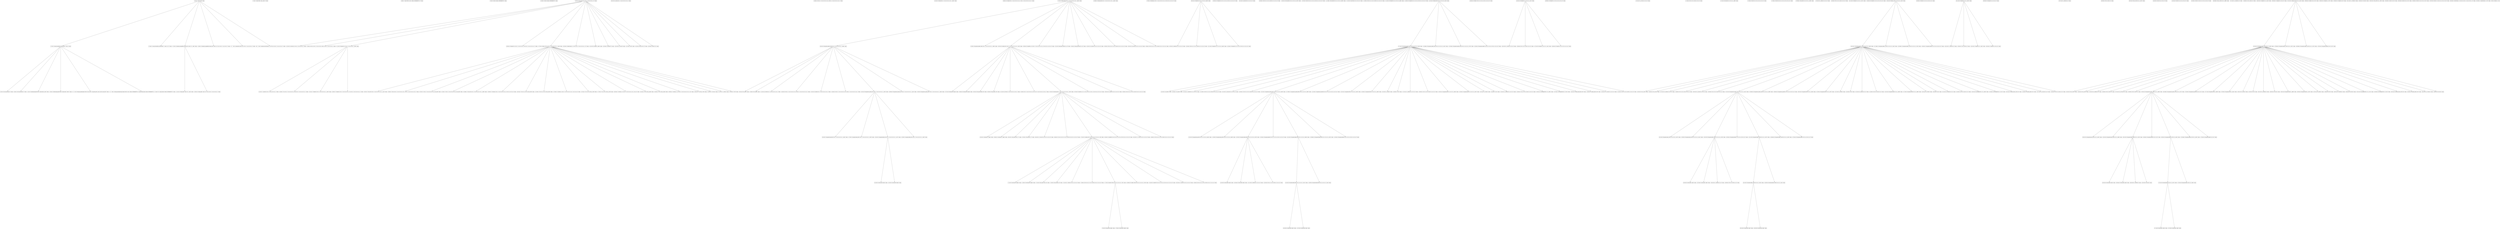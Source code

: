 digraph "" {
	graph [bb="0,0,61304,5616",
		ranksep=15.0
	];
	node [label="\N",
		shape=box
	];
	"0: Call: (11) main(_3248) ? creep"	[height=0.5,
		pos="4885,5598",
		width=3.4583];
	"1: Call: (12) read_util:read_file_to_string(\"file.txt\", _3780, []) ? creep"	[height=0.5,
		pos="1485,4482",
		width=6.9861];
	"0: Call: (11) main(_3248) ? creep" -> "1: Call: (12) read_util:read_file_to_string(\"file.txt\", _3780, []) ? creep"	[pos="e,1537.1,4500.1 4833,5579.9 4442.1,5451.9 1970.4,4642.1 1546.8,4503.2"];
	"12: Exit: (12) read_util:read_file_to_string(\"file.txt\", \" (muh 2 3 4)\", []) ? creep"	[height=0.5,
		pos="3924,4482",
		width=7.9306];
	"0: Call: (11) main(_3248) ? creep" -> "12: Exit: (12) read_util:read_file_to_string(\"file.txt\", \" (muh 2 3 4)\", []) ? creep"	[pos="e,3938.7,4500.1 4870.3,5579.9 4761,5453.3 4076.3,4659.5 3945.5,4508"];
	"13: Call: (12) backward_compatibility:string_to_list(\" (muh 2 3 4)\", _4460) ? creep"	[height=0.5,
		pos="4527,4482",
		width=8.3194];
	"0: Call: (11) main(_3248) ? creep" -> "13: Call: (12) backward_compatibility:string_to_list(\" (muh 2 3 4)\", _4460) ? creep"	[pos="e,4532.5,4500.1 4879.5,5579.9 4839,5453.8 4585.8,4665.8 4535.6,4509.8"];
	"16: Exit: (12) backward_compatibility:string_to_list(\" (muh 2 3 4)\", [32, 40, 109, 117, 104, 32, 50|...]) ? creep"	[height=0.5,
		pos="5242,4482",
		width=11.028];
	"0: Call: (11) main(_3248) ? creep" -> "16: Exit: (12) backward_compatibility:string_to_list(\" (muh 2 3 4)\", [32, 40, 109, 117, 104, 32, 50|...]) ? creep"	[pos="e,5236.5,4500.1 4890.5,5579.9 4930.9,5453.8 5183.4,4665.8 5233.4,4509.8"];
	"17: ^  Call: (12) phrase(list(_3248), [32, 40, 109, 117, 104, 32, 50, 32|...]) ? creep"	[height=0.5,
		pos="5956,4482",
		width=8.2917];
	"0: Call: (11) main(_3248) ? creep" -> "17: ^  Call: (12) phrase(list(_3248), [32, 40, 109, 117, 104, 32, 50, 32|...]) ? creep"	[pos="e,5939.6,4500.1 4901.4,5579.9 5023.3,5453.1 5787.8,4657.9 5932.4,4507.5"];
	"321: ^  Exit: (12) phrase(user:list([l=[muh, 2, 3, 4]]), [32, 40, 109, 117, 104, 32, 50, 32|...]) ? creep"	[height=0.5,
		pos="6635,4482",
		width=10.056];
	"0: Call: (11) main(_3248) ? creep" -> "321: ^  Exit: (12) phrase(user:list([l=[muh, 2, 3, 4]]), [32, 40, 109, 117, 104, 32, 50, 32|...]) ? creep"	[pos="e,6608.2,4500.1 4911.8,5579.9 5111.9,5452.6 6371.4,4650.8 6599.6,4505.5"];
	"2: Call: (13) error:must_be(list, []) ? creep"	[height=0.5,
		pos="157,3366",
		width=4.3611];
	"1: Call: (12) read_util:read_file_to_string(\"file.txt\", _3780, []) ? creep" -> "2: Call: (13) error:must_be(list, []) ? creep"	[pos="e,177.36,3384.1 1464.7,4463.9 1313.2,4336.9 361.76,3538.8 185.18,3390.6"];
	"3: Exit: (13) error:must_be(list, []) ? creep"	[height=0.5,
		pos="490,3366",
		width=4.3889];
	"1: Call: (12) read_util:read_file_to_string(\"file.txt\", _3780, []) ? creep" -> "3: Exit: (13) error:must_be(list, []) ? creep"	[pos="e,505.26,3384.1 1469.8,4463.9 1356.6,4337.3 647.65,3543.5 512.31,3392"];
	"4: Call: (13) absolute_file_name(\"file.txt\", [access(read)], _3924) ? creep"	[height=0.5,
		pos="930,3366",
		width=7.3333];
	"1: Call: (12) read_util:read_file_to_string(\"file.txt\", _3780, []) ? creep" -> "4: Call: (13) absolute_file_name(\"file.txt\", [access(read)], _3924) ? creep"	[pos="e,938.51,3384.1 1476.5,4463.9 1413.6,4337.7 1020.3,3548.2 943.13,3393.4"];
	"5: Exit: (13) absolute_file_name(\"file.txt\", [access(read)], ' file.txt') ? creep"	[height=0.5,
		pos="1485,3366",
		width=7.5833];
	"1: Call: (12) read_util:read_file_to_string(\"file.txt\", _3780, []) ? creep" -> "5: Exit: (13) absolute_file_name(\"file.txt\", [access(read)], ' file.txt') ? creep"	[pos="e,1485,3384.1 1485,4463.9 1485,4337.9 1485,3551.4 1485,3394.3"];
	"6: ^  Call: (13) setup_call_cleanup(open(' file.txt', read, _4054, []), read_string(_4054, _4062, _4064), close(_4054)) ? creep"	[height=0.5,
		pos="2220,3366",
		width=12.333];
	"1: Call: (12) read_util:read_file_to_string(\"file.txt\", _3780, []) ? creep" -> "6: ^  Call: (13) setup_call_cleanup(open(' file.txt', read, _4054, []), read_string(_4054, _4062, _4064), close(_4054)) ? creep"	[pos="e,2208.7,3384.1 1496.3,4463.9 1579.7,4337.4 2102.5,3545.1 2203.2,3392.4"];
	"11: ^  Exit: (13) setup_call_cleanup(read_util:open(' file.txt', read, <stream>(0x558eafae8700), []), read_util:read_string(<stream>(\
0x558eafae8700), 12, \" (muh 2 3 4)\"), read_util:close(<stream>(0x558eafae8700))) ? creep"	[height=0.5,
		pos="3490,3366",
		width=22.444];
	"1: Call: (12) read_util:read_file_to_string(\"file.txt\", _3780, []) ? creep" -> "11: ^  Exit: (13) setup_call_cleanup(read_util:open(' file.txt', read, <stream>(0x558eafae8700), []), read_util:read_string(<stream>(\
0x558eafae8700), 12, \" (muh 2 3 4)\"), read_util:close(<stream>(0x558eafae8700))) ? creep"	[pos="e,3459.3,3384.1 1515.7,4463.9 1745.2,4336.5 3190.8,3533.2 3450.2,3389.1"];
	"14: Call: (13) string_codes(\" (muh 2 3 4)\", _4504) ? creep"	[height=0.5,
		pos="4527,3366",
		width=5.8611];
	"13: Call: (12) backward_compatibility:string_to_list(\" (muh 2 3 4)\", _4460) ? creep" -> "14: Call: (13) string_codes(\" (muh 2 3 4)\", _4504) ? creep"	[pos="e,4527,3384.1 4527,4463.9 4527,4337.9 4527,3551.4 4527,3394.3"];
	"15: Exit: (13) string_codes(\" (muh 2 3 4)\", [32, 40, 109, 117, 104, 32, 50, 32|...]) ? creep"	[height=0.5,
		pos="5078,3366",
		width=8.9444];
	"13: Call: (12) backward_compatibility:string_to_list(\" (muh 2 3 4)\", _4460) ? creep" -> "15: Exit: (13) string_codes(\" (muh 2 3 4)\", [32, 40, 109, 117, 104, 32, 50, 32|...]) ? creep"	[pos="e,5069.6,3384.1 4535.4,4463.9 4597.9,4337.7 4988.4,3548.2 5065,3393.4"];
	"7: Call: (17) open(' file.txt', read, _4054, []) ? creep"	[height=0.5,
		pos="6381,5598",
		width=5.2361];
	"8: Exit: (17) open(' file.txt', read, <stream>(0x558eafae8700), []) ? creep"	[height=0.5,
		pos="10101,5598",
		width=7.4861];
	"9: Call: (16) close(<stream>(0x558eafae8700)) ? creep"	[height=0.5,
		pos="12216,5598",
		width=5.6944];
	"10: Exit: (16) close(<stream>(0x558eafae8700)) ? creep"	[height=0.5,
		pos="13461,5598",
		width=5.8472];
	"18: Call: (15) list(_3248, [32, 40, 109, 117, 104, 32, 50, 32|...], []) ? creep"	[height=0.5,
		pos="14364,5598",
		width=7.4444];
	"19: Call: (16) _4810=[32, 40, 109, 117, 104, 32, 50, 32|...] ? creep"	[height=0.5,
		pos="7259,4482",
		width=6.7639];
	"18: Call: (15) list(_3248, [32, 40, 109, 117, 104, 32, 50, 32|...], []) ? creep" -> "19: Call: (16) _4810=[32, 40, 109, 117, 104, 32, 50, 32|...] ? creep"	[pos="e,7367.6,4500 14255,5579.9 13435,5451.4 8232.6,4635.6 7377.8,4501.6"];
	"20: Exit: (16) [32, 40, 109, 117, 104, 32, 50, 32|...]=[32, 40, 109, 117, 104, 32, 50, 32|...] ? creep"	[height=0.5,
		pos="7875,4482",
		width=9.8333];
	"18: Call: (15) list(_3248, [32, 40, 109, 117, 104, 32, 50, 32|...], []) ? creep" -> "20: Exit: (16) [32, 40, 109, 117, 104, 32, 50, 32|...]=[32, 40, 109, 117, 104, 32, 50, 32|...] ? creep"	[pos="e,7974.2,4500 14265,5579.9 13516,5451.4 8767.7,4636.2 7984.3,4501.8"];
	"21: Call: (16) whtsps([32, 40, 109, 117, 104, 32, 50, 32|...], _4900) ? creep"	[height=0.5,
		pos="8520,4482",
		width=7.5694];
	"18: Call: (15) list(_3248, [32, 40, 109, 117, 104, 32, 50, 32|...], []) ? creep" -> "21: Call: (16) whtsps([32, 40, 109, 117, 104, 32, 50, 32|...], _4900) ? creep"	[pos="e,8609.3,4500 14275,5579.9 13601,5451.5 9327.1,4636.8 8619.3,4501.9"];
	"26: Exit: (16) whtsps([32, 40, 109, 117, 104, 32, 50, 32|...], [40, 109, 117, 104, 32, 50, 32, 51|...]) ? creep"	[height=0.5,
		pos="12796,4482",
		width=10.653];
	"18: Call: (15) list(_3248, [32, 40, 109, 117, 104, 32, 50, 32|...], []) ? creep" -> "26: Exit: (16) whtsps([32, 40, 109, 117, 104, 32, 50, 32|...], [40, 109, 117, 104, 32, 50, 32, 51|...]) ? creep"	[pos="e,12820,4500.1 14340,5579.9 14161,5452.7 13034,4652.4 12828,4506"];
	"27: Call: (16) token(_4752, [40, 109, 117, 104, 32, 50, 32, 51|...], _5166) ? creep"	[height=0.5,
		pos="13491,4482",
		width=8.1389];
	"18: Call: (15) list(_3248, [32, 40, 109, 117, 104, 32, 50, 32|...], []) ? creep" -> "27: Call: (16) token(_4752, [40, 109, 117, 104, 32, 50, 32, 51|...], _5166) ? creep"	[pos="e,13504,4500.1 14351,5579.9 14251,5453.3 13629,4659.5 13511,4508"];
	"313: Exit: (16) token(l=[muh, 2, 3, 4], [40, 109, 117, 104, 32, 50, 32, 51|...], []) ? creep"	[height=0.5,
		pos="14119,4482",
		width=8.8056];
	"18: Call: (15) list(_3248, [32, 40, 109, 117, 104, 32, 50, 32|...], []) ? creep" -> "313: Exit: (16) token(l=[muh, 2, 3, 4], [40, 109, 117, 104, 32, 50, 32, 51|...], []) ? creep"	[pos="e,14123,4500.1 14360,5579.9 14333,5453.9 14160,4667.4 14125,4510.3"];
	"314: Call: (16) whtsps([], _18038) ? creep"	[height=0.5,
		pos="14610,4482",
		width=4.3194];
	"18: Call: (15) list(_3248, [32, 40, 109, 117, 104, 32, 50, 32|...], []) ? creep" -> "314: Call: (16) whtsps([], _18038) ? creep"	[pos="e,14606,4500.1 14368,5579.9 14396,5453.9 14569,4667.4 14604,4510.3"];
	"315: Exit: (16) whtsps([], []) ? creep"	[height=0.5,
		pos="14920,4482",
		width=3.7778];
	"18: Call: (15) list(_3248, [32, 40, 109, 117, 104, 32, 50, 32|...], []) ? creep" -> "315: Exit: (16) whtsps([], []) ? creep"	[pos="e,14911,4500.1 14373,5579.9 14436,5453.7 14830,4664.2 14907,4509.4"];
	"316: Call: (16) _18124=[] ? creep"	[height=0.5,
		pos="15201,4482",
		width=3.5139];
	"18: Call: (15) list(_3248, [32, 40, 109, 117, 104, 32, 50, 32|...], []) ? creep" -> "316: Call: (16) _18124=[] ? creep"	[pos="e,15188,4500.1 14377,5579.9 14472,5453.4 15067,4661.1 15182,4508.4"];
	"317: Exit: (16) []=[] ? creep"	[height=0.5,
		pos="15452,4482",
		width=2.9583];
	"18: Call: (15) list(_3248, [32, 40, 109, 117, 104, 32, 50, 32|...], []) ? creep" -> "317: Exit: (16) []=[] ? creep"	[pos="e,15435,4500.1 14381,5579.9 14504,5453.1 15281,4657.9 15428,4507.5"];
	"318: Call: (16) list(_4754, [], []) ? creep"	[height=0.5,
		pos="15723,4482",
		width=4.0694];
	"18: Call: (15) list(_3248, [32, 40, 109, 117, 104, 32, 50, 32|...], []) ? creep" -> "318: Call: (16) list(_4754, [], []) ? creep"	[pos="e,15702,4500.1 14385,5579.9 14540,5452.9 15513,4654.8 15694,4506.6"];
	"319: Exit: (16) list([], [], []) ? creep"	[height=0.5,
		pos="16019,4482",
		width=3.6528];
	"18: Call: (15) list(_3248, [32, 40, 109, 117, 104, 32, 50, 32|...], []) ? creep" -> "319: Exit: (16) list([], [], []) ? creep"	[pos="e,15994,4500.1 14389,5579.9 14578,5452.6 15769,4651.6 15985,4505.8"];
	"22: Call: (17) _4942=[40, 109, 117, 104, 32, 50, 32, 51|...] ? creep"	[height=0.5,
		pos="6585,3366",
		width=6.7639];
	"21: Call: (16) whtsps([32, 40, 109, 117, 104, 32, 50, 32|...], _4900) ? creep" -> "22: Call: (17) _4942=[40, 109, 117, 104, 32, 50, 32, 51|...] ? creep"	[pos="e,6614.7,3384.1 8490.4,4463.9 8268.9,4336.5 6873.7,3533.2 6623.4,3389.1"];
	"23: Exit: (17) [40, 109, 117, 104, 32, 50, 32, 51|...]=[40, 109, 117, 104, 32, 50, 32, 51|...] ? creep"	[height=0.5,
		pos="7201,3366",
		width=9.8333];
	"21: Call: (16) whtsps([32, 40, 109, 117, 104, 32, 50, 32|...], _4900) ? creep" -> "23: Exit: (17) [40, 109, 117, 104, 32, 50, 32, 51|...]=[40, 109, 117, 104, 32, 50, 32, 51|...] ? creep"	[pos="e,7221.2,3384.1 8499.8,4463.9 8349.4,4336.9 7404.4,3538.8 7229,3390.6"];
	"24: Call: (17) whtsps([40, 109, 117, 104, 32, 50, 32, 51|...], _5032) ? creep"	[height=0.5,
		pos="7846,3366",
		width=7.5694];
	"21: Call: (16) whtsps([32, 40, 109, 117, 104, 32, 50, 32|...], _4900) ? creep" -> "24: Call: (17) whtsps([40, 109, 117, 104, 32, 50, 32, 51|...], _5032) ? creep"	[pos="e,7856.3,3384.1 8509.7,4463.9 8433.2,4337.5 7954.7,3546.7 7861.7,3392.9"];
	"25: Exit: (17) whtsps([40, 109, 117, 104, 32, 50, 32, 51|...], [40, 109, 117, 104, 32, 50, 32, 51|...]) ? creep"	[height=0.5,
		pos="8520,3366",
		width=10.653];
	"21: Call: (16) whtsps([32, 40, 109, 117, 104, 32, 50, 32|...], _4900) ? creep" -> "25: Exit: (17) whtsps([40, 109, 117, 104, 32, 50, 32, 51|...], [40, 109, 117, 104, 32, 50, 32, 51|...]) ? creep"	[pos="e,8520,3384.1 8520,4463.9 8520,4337.9 8520,3551.4 8520,3394.3"];
	"28: Call: (17) list(_5156, [109, 117, 104, 32, 50, 32, 51, 32|...], _5216) ? creep"	[height=0.5,
		pos="9206,3366",
		width=7.9028];
	"27: Call: (16) token(_4752, [40, 109, 117, 104, 32, 50, 32, 51|...], _5166) ? creep" -> "28: Call: (17) list(_5156, [109, 117, 104, 32, 50, 32, 51, 32|...], _5216) ? creep"	[pos="e,9271.7,3384.1 13425,4463.9 12932,4335.7 9808.6,3523.7 9281.5,3386.6"];
	"29: Exit: (17) list([], [109, 117, 104, 32, 50, 32, 51, 32|...], [109, 117, 104, 32, 50, 32, 51, 32|...]) ? creep"	[height=0.5,
		pos="9888,3366",
		width=10.528];
	"27: Call: (16) token(_4752, [40, 109, 117, 104, 32, 50, 32, 51|...], _5166) ? creep" -> "29: Exit: (17) list([], [109, 117, 104, 32, 50, 32, 51, 32|...], [109, 117, 104, 32, 50, 32, 51, 32|...]) ? creep"	[pos="e,9943.2,3384.1 13436,4463.9 13022,4335.9 10401,3525.7 9953.1,3387.1"];
	"30: Call: (17) [109, 117, 104, 32, 50, 32, 51, 32|...]=[41|_5250] ? creep"	[height=0.5,
		pos="10545,3366",
		width=7.2222];
	"27: Call: (16) token(_4752, [40, 109, 117, 104, 32, 50, 32, 51|...], _5166) ? creep" -> "30: Call: (17) [109, 117, 104, 32, 50, 32, 51, 32|...]=[41|_5250] ? creep"	[pos="e,10590,3384.1 13446,4463.9 13108,4336 10970,3527.6 10600,3387.6"];
	"31: Fail: (17) [109, 117, 104, 32, 50, 32, 51, 32|...]=[41|_5250] ? creep"	[height=0.5,
		pos="11082,3366",
		width=7.1944];
	"27: Call: (16) token(_4752, [40, 109, 117, 104, 32, 50, 32, 51|...], _5166) ? creep" -> "31: Fail: (17) [109, 117, 104, 32, 50, 32, 51, 32|...]=[41|_5250] ? creep"	[pos="e,11119,3384.1 13454,4463.9 13178,4336.3 11436,3530.8 11128,3388.5"];
	"32: Redo: (17) list(_5156, [109, 117, 104, 32, 50, 32, 51, 32|...], _5398) ? creep"	[height=0.5,
		pos="11648,3366",
		width=8.0139];
	"27: Call: (16) token(_4752, [40, 109, 117, 104, 32, 50, 32, 51|...], _5166) ? creep" -> "32: Redo: (17) list(_5156, [109, 117, 104, 32, 50, 32, 51, 32|...], _5398) ? creep"	[pos="e,11676,3384.1 13463,4463.9 13252,4336.5 11924,3534 11685,3389.3"];
	"108: Exit: (17) list([muh], [109, 117, 104, 32, 50, 32, 51, 32|...], [50, 32, 51, 32, 52, 41]) ? creep"	[height=0.5,
		pos="12304,3366",
		width=9.7083];
	"27: Call: (16) token(_4752, [40, 109, 117, 104, 32, 50, 32, 51|...], _5166) ? creep" -> "108: Exit: (17) list([muh], [109, 117, 104, 32, 50, 32, 51, 32|...], [50, 32, 51, 32, 52, 41]) ? creep"	[pos="e,12322,3384.1 13473,4463.9 13338,4337 12489,3540.3 12330,3391.1"];
	"109: Call: (17) [50, 32, 51, 32, 52, 41]=[41|_8780] ? creep"	[height=0.5,
		pos="12887,3366",
		width=5.9722];
	"27: Call: (16) token(_4752, [40, 109, 117, 104, 32, 50, 32, 51|...], _5166) ? creep" -> "109: Call: (17) [50, 32, 51, 32, 52, 41]=[41|_8780] ? creep"	[pos="e,12896,3384.1 13482,4463.9 13413,4337.5 12984,3546.7 12901,3392.9"];
	"110: Fail: (17) [50, 32, 51, 32, 52, 41]=[41|_8780] ? creep"	[height=0.5,
		pos="13334,3366",
		width=5.9444];
	"27: Call: (16) token(_4752, [40, 109, 117, 104, 32, 50, 32, 51|...], _5166) ? creep" -> "110: Fail: (17) [50, 32, 51, 32, 52, 41]=[41|_8780] ? creep"	[pos="e,13336,3384.1 13489,4463.9 13471,4337.9 13360,3551.4 13338,3394.3"];
	"175: Exit: (17) list([muh, 2], [109, 117, 104, 32, 50, 32, 51, 32|...], [51, 32, 52, 41]) ? creep"	[height=0.5,
		pos="13897,3366",
		width=9.2083];
	"27: Call: (16) token(_4752, [40, 109, 117, 104, 32, 50, 32, 51|...], _5166) ? creep" -> "175: Exit: (17) list([muh, 2], [109, 117, 104, 32, 50, 32, 51, 32|...], [51, 32, 52, 41]) ? creep"	[pos="e,13891,3384.1 13497,4463.9 13543,4337.8 13830,3549.8 13887,3393.8"];
	"176: Call: (17) [51, 32, 52, 41]=[41|_11788] ? creep"	[height=0.5,
		pos="14439,3366",
		width=5.3472];
	"27: Call: (16) token(_4752, [40, 109, 117, 104, 32, 50, 32, 51|...], _5166) ? creep" -> "176: Call: (17) [51, 32, 52, 41]=[41|_11788] ? creep"	[pos="e,14424,3384.1 13506,4463.9 13613,4337.3 14289,3543.5 14418,3392"];
	"177: Fail: (17) [51, 32, 52, 41]=[41|_11788] ? creep"	[height=0.5,
		pos="14841,3366",
		width=5.3194];
	"27: Call: (16) token(_4752, [40, 109, 117, 104, 32, 50, 32, 51|...], _5166) ? creep" -> "177: Fail: (17) [51, 32, 52, 41]=[41|_11788] ? creep"	[pos="e,14820,3384.1 13512,4463.9 13666,4336.9 14633,3538.8 14812,3390.6"];
	"243: Exit: (17) list([muh, 2, 3], [109, 117, 104, 32, 50, 32, 51, 32|...], [52, 41]) ? creep"	[height=0.5,
		pos="15364,3366",
		width=8.7083];
	"27: Call: (16) token(_4752, [40, 109, 117, 104, 32, 50, 32, 51|...], _5166) ? creep" -> "243: Exit: (17) list([muh, 2, 3], [109, 117, 104, 32, 50, 32, 51, 32|...], [52, 41]) ? creep"	[pos="e,15335,3384.1 13520,4463.9 13734,4336.5 15083,3534 15326,3389.3"];
	"244: Call: (17) [52, 41]=[41|_14840] ? creep"	[height=0.5,
		pos="15861,3366",
		width=4.5972];
	"27: Call: (16) token(_4752, [40, 109, 117, 104, 32, 50, 32, 51|...], _5166) ? creep" -> "244: Call: (17) [52, 41]=[41|_14840] ? creep"	[pos="e,15825,3384.1 13527,4463.9 13799,4336.3 15512,3530.8 15815,3388.5"];
	"245: Fail: (17) [52, 41]=[41|_14840] ? creep"	[height=0.5,
		pos="16209,3366",
		width=4.5694];
	"27: Call: (16) token(_4752, [40, 109, 117, 104, 32, 50, 32, 51|...], _5166) ? creep" -> "245: Fail: (17) [52, 41]=[41|_14840] ? creep"	[pos="e,16167,3384.1 13533,4463.9 13845,4336.1 15814,3528.8 16158,3388"];
	"308: Exit: (17) list([muh, 2, 3, 4], [109, 117, 104, 32, 50, 32, 51, 32|...], [41]) ? creep"	[height=0.5,
		pos="16700,3366",
		width=8.5833];
	"27: Call: (16) token(_4752, [40, 109, 117, 104, 32, 50, 32, 51|...], _5166) ? creep" -> "308: Exit: (17) list([muh, 2, 3, 4], [109, 117, 104, 32, 50, 32, 51, 32|...], [41]) ? creep"	[pos="e,16651,3384.1 13540,4463.9 13909,4336 16240,3526.9 16641,3387.4"];
	"309: Call: (17) [41]=[41|_17760] ? creep"	[height=0.5,
		pos="17179,3366",
		width=4.2222];
	"27: Call: (16) token(_4752, [40, 109, 117, 104, 32, 50, 32, 51|...], _5166) ? creep" -> "309: Call: (17) [41]=[41|_17760] ? creep"	[pos="e,17122,3384.1 13547,4463.9 13972,4335.8 16655,3525.3 17113,3387"];
	"310: Exit: (17) [41]=[41] ? creep"	[height=0.5,
		pos="17474,3366",
		width=3.4583];
	"27: Call: (16) token(_4752, [40, 109, 117, 104, 32, 50, 32, 51|...], _5166) ? creep" -> "310: Exit: (17) [41]=[41] ? creep"	[pos="e,17413,3384.1 13552,4463.9 14010,4335.8 16911,3524.5 17403,3386.8"];
	"311: Call: (17) _17904=[] ? creep"	[height=0.5,
		pos="17743,3366",
		width=3.5139];
	"27: Call: (16) token(_4752, [40, 109, 117, 104, 32, 50, 32, 51|...], _5166) ? creep" -> "311: Call: (17) _17904=[] ? creep"	[pos="e,17678,3384.1 13556,4463.9 14046,4335.7 17145,3523.7 17668,3386.6"];
	"312: Exit: (17) []=[] ? creep"	[height=0.5,
		pos="17994,3366",
		width=2.9583];
	"27: Call: (16) token(_4752, [40, 109, 117, 104, 32, 50, 32, 51|...], _5166) ? creep" -> "312: Exit: (17) []=[] ? creep"	[pos="e,17925,3384.1 13560,4463.9 14078,4335.7 17362,3523.3 17915,3386.5"];
	"33: Call: (18) _5444=[109, 117, 104, 32, 50, 32, 51, 32|...] ? creep"	[height=0.5,
		pos="15224,5598",
		width=6.7639];
	"34: Exit: (18) [109, 117, 104, 32, 50, 32, 51, 32|...]=[109, 117, 104, 32, 50, 32, 51, 32|...] ? creep"	[height=0.5,
		pos="20307,5598",
		width=9.8333];
	"35: Call: (18) whtsps([109, 117, 104, 32, 50, 32, 51, 32|...], _5534) ? creep"	[height=0.5,
		pos="23185,5598",
		width=7.5694];
	"36: Exit: (18) whtsps([109, 117, 104, 32, 50, 32, 51, 32|...], [109, 117, 104, 32, 50, 32, 51, 32|...]) ? creep"	[height=0.5,
		pos="24976,5598",
		width=10.653];
	"37: Call: (18) token(_5386, [109, 117, 104, 32, 50, 32, 51, 32|...], _5624) ? creep"	[height=0.5,
		pos="26229,5598",
		width=8.1389];
	"38: Call: (19) dcg_basics:number(_5386, [109, 117, 104, 32, 50, 32, 51|...], _5668) ? creep"	[height=0.5,
		pos="20432,4482",
		width=9.1111];
	"37: Call: (18) token(_5386, [109, 117, 104, 32, 50, 32, 51, 32|...], _5624) ? creep" -> "38: Call: (19) dcg_basics:number(_5386, [109, 117, 104, 32, 50, 32, 51|...], _5668) ? creep"	[pos="e,20521,4500 26140,5579.9 25472,5451.5 21233,4636.8 20530,4501.9"];
	"54: Fail: (19) dcg_basics:number(_5386, [109, 117, 104, 32, 50, 32, 51|...], _6390) ? creep"	[height=0.5,
		pos="24127,4482",
		width=9.0694];
	"37: Call: (18) token(_5386, [109, 117, 104, 32, 50, 32, 51, 32|...], _5624) ? creep" -> "54: Fail: (19) dcg_basics:number(_5386, [109, 117, 104, 32, 50, 32, 51|...], _6390) ? creep"	[pos="e,24159,4500.1 26197,5579.9 25956,5452.4 24439,4648.4 24168,4504.9"];
	"56: Call: (19) symbol(_6474, [109, 117, 104, 32, 50, 32, 51, 32|...], _6478) ? creep"	[height=0.5,
		pos="24770,4482",
		width=8.2917];
	"37: Call: (18) token(_5386, [109, 117, 104, 32, 50, 32, 51, 32|...], _5624) ? creep" -> "56: Call: (19) symbol(_6474, [109, 117, 104, 32, 50, 32, 51, 32|...], _6478) ? creep"	[pos="e,24792,4500.1 26207,5579.9 26040,5452.8 24993,4653.2 24800,4506.2"];
	"90: Exit: (19) symbol([m, u, h], [109, 117, 104, 32, 50, 32, 51, 32|...], [32, 50, 32, 51, 32, 52, 41]) ? creep"	[height=0.5,
		pos="25469,4482",
		width=10.611];
	"37: Call: (18) token(_5386, [109, 117, 104, 32, 50, 32, 51, 32|...], _5624) ? creep" -> "90: Exit: (19) symbol([m, u, h], [109, 117, 104, 32, 50, 32, 51, 32|...], [32, 50, 32, 51, 32, 52, 41]) ? creep"	[pos="e,25481,4500.1 26217,5579.9 26131,5453.4 25590,4661.1 25486,4508.4"];
	"91: Call: (19) atom_chars(_5386, [m, u, h]) ? creep"	[height=0.5,
		pos="26056,4482",
		width=5.1944];
	"37: Call: (18) token(_5386, [109, 117, 104, 32, 50, 32, 51, 32|...], _5624) ? creep" -> "91: Call: (19) atom_chars(_5386, [m, u, h]) ? creep"	[pos="e,26059,4500.1 26226,5579.9 26207,5453.9 26085,4667.4 26060,4510.3"];
	"92: Exit: (19) atom_chars(muh, [m, u, h]) ? creep"	[height=0.5,
		pos="26443,4482",
		width=5.0556];
	"37: Call: (18) token(_5386, [109, 117, 104, 32, 50, 32, 51, 32|...], _5624) ? creep" -> "92: Exit: (19) atom_chars(muh, [m, u, h]) ? creep"	[pos="e,26440,4500.1 26232,5579.9 26256,5453.9 26408,4667.4 26438,4510.3"];
	"93: Call: (19) _8126=[32, 50, 32, 51, 32, 52, 41] ? creep"	[height=0.5,
		pos="26851,4482",
		width=5.7639];
	"37: Call: (18) token(_5386, [109, 117, 104, 32, 50, 32, 51, 32|...], _5624) ? creep" -> "93: Call: (19) _8126=[32, 50, 32, 51, 32, 52, 41] ? creep"	[pos="e,26841,4500.1 26239,5579.9 26309,5453.5 26751,4662.7 26837,4508.9"];
	"94: Exit: (19) [32, 50, 32, 51, 32, 52, 41]=[32, 50, 32, 51, 32, 52, 41] ? creep"	[height=0.5,
		pos="27359,4482",
		width=7.8333];
	"37: Call: (18) token(_5386, [109, 117, 104, 32, 50, 32, 51, 32|...], _5624) ? creep" -> "94: Exit: (19) [32, 50, 32, 51, 32, 52, 41]=[32, 50, 32, 51, 32, 52, 41] ? creep"	[pos="e,27342,4500.1 26246,5579.9 26375,5453.1 27182,4657.9 27334,4507.5"];
	"95: Call: (19) _8214=[32, 50, 32, 51, 32, 52, 41] ? creep"	[height=0.5,
		pos="27867,4482",
		width=5.7639];
	"37: Call: (18) token(_5386, [109, 117, 104, 32, 50, 32, 51, 32|...], _5624) ? creep" -> "95: Call: (19) _8214=[32, 50, 32, 51, 32, 52, 41] ? creep"	[pos="e,27842,4500.1 26254,5579.9 26441,5452.6 27619,4651.6 27834,4505.8"];
	"96: Exit: (19) [32, 50, 32, 51, 32, 52, 41]=[32, 50, 32, 51, 32, 52, 41] ? creep"	[height=0.5,
		pos="28375,4482",
		width=7.8333];
	"37: Call: (18) token(_5386, [109, 117, 104, 32, 50, 32, 51, 32|...], _5624) ? creep" -> "96: Exit: (19) [32, 50, 32, 51, 32, 52, 41]=[32, 50, 32, 51, 32, 52, 41] ? creep"	[pos="e,28342,4500.1 26262,5579.9 26508,5452.3 28058,4647.6 28333,4504.7"];
	"39: Call: (20) var(_5386) ? creep"	[height=0.5,
		pos="18242,3366",
		width=3.4167];
	"38: Call: (19) dcg_basics:number(_5386, [109, 117, 104, 32, 50, 32, 51|...], _5668) ? creep" -> "39: Call: (20) var(_5386) ? creep"	[pos="e,18276,3384.1 20398,4463.9 20148,4336.3 18566,3531.6 18285,3388.7"];
	"40: Exit: (20) var(_5386) ? creep"	[height=0.5,
		pos="18507,3366",
		width=3.4444];
	"38: Call: (19) dcg_basics:number(_5386, [109, 117, 104, 32, 50, 32, 51|...], _5668) ? creep" -> "40: Exit: (20) var(_5386) ? creep"	[pos="e,18537,3384.1 20403,4463.9 20182,4336.5 18794,3533.2 18545,3389.1"];
	"41: Call: (20) _5796=[109, 117, 104, 32, 50, 32, 51, 32|...] ? creep"	[height=0.5,
		pos="18893,3366",
		width=6.7639];
	"38: Call: (19) dcg_basics:number(_5386, [109, 117, 104, 32, 50, 32, 51|...], _5668) ? creep" -> "41: Call: (20) _5796=[109, 117, 104, 32, 50, 32, 51, 32|...] ? creep"	[pos="e,18917,3384.1 20408,4463.9 20233,4336.7 19127,3536.4 18925,3390"];
	"42: Exit: (20) [109, 117, 104, 32, 50, 32, 51, 32|...]=[109, 117, 104, 32, 50, 32, 51, 32|...] ? creep"	[height=0.5,
		pos="19509,3366",
		width=9.8333];
	"38: Call: (19) dcg_basics:number(_5386, [109, 117, 104, 32, 50, 32, 51|...], _5668) ? creep" -> "42: Exit: (20) [109, 117, 104, 32, 50, 32, 51, 32|...]=[109, 117, 104, 32, 50, 32, 51, 32|...] ? creep"	[pos="e,19523,3384.1 20418,4463.9 20313,4337.3 19655,3543.5 19530,3392"];
	"43: Call: (20) _5884=[109, 117, 104, 32, 50, 32, 51, 32|...] ? creep"	[height=0.5,
		pos="20124,3366",
		width=6.7639];
	"38: Call: (19) dcg_basics:number(_5386, [109, 117, 104, 32, 50, 32, 51|...], _5668) ? creep" -> "43: Call: (20) _5884=[109, 117, 104, 32, 50, 32, 51, 32|...] ? creep"	[pos="e,20129,3384.1 20427,4463.9 20392,4337.8 20175,3549.8 20131,3393.8"];
	"44: Exit: (20) [109, 117, 104, 32, 50, 32, 51, 32|...]=[109, 117, 104, 32, 50, 32, 51, 32|...] ? creep"	[height=0.5,
		pos="20740,3366",
		width=9.8333];
	"38: Call: (19) dcg_basics:number(_5386, [109, 117, 104, 32, 50, 32, 51|...], _5668) ? creep" -> "44: Exit: (20) [109, 117, 104, 32, 50, 32, 51, 32|...]=[109, 117, 104, 32, 50, 32, 51, 32|...] ? creep"	[pos="e,20735,3384.1 20437,4463.9 20472,4337.8 20689,3549.8 20733,3393.8"];
	"45: Call: (20) dcg_basics:int_codes(_5972, [109, 117, 104, 32, 50, 32, 51|...], _5976) ? creep"	[height=0.5,
		pos="21445,3366",
		width=9.2639];
	"38: Call: (19) dcg_basics:number(_5386, [109, 117, 104, 32, 50, 32, 51|...], _5668) ? creep" -> "45: Call: (20) dcg_basics:int_codes(_5972, [109, 117, 104, 32, 50, 32, 51|...], _5976) ? creep"	[pos="e,21429,3384.1 20448,4463.9 20563,4337.1 21286,3541.9 21423,3391.5"];
	"48: Redo: (20) dcg_basics:int_codes(_6116, [109, 117, 104, 32, 50, 32, 51|...], _6120) ? creep"	[height=0.5,
		pos="22134,3366",
		width=9.375];
	"38: Call: (19) dcg_basics:number(_5386, [109, 117, 104, 32, 50, 32, 51|...], _5668) ? creep" -> "48: Redo: (20) dcg_basics:int_codes(_6116, [109, 117, 104, 32, 50, 32, 51|...], _6120) ? creep"	[pos="e,22108,3384.1 20458,4463.9 20653,4336.6 21876,3535.6 22099,3389.8"];
	"53: Fail: (20) dcg_basics:int_codes(_6342, [109, 117, 104, 32, 50, 32, 51|...], _6346) ? creep"	[height=0.5,
		pos="22822,3366",
		width=9.2361];
	"38: Call: (19) dcg_basics:number(_5386, [109, 117, 104, 32, 50, 32, 51|...], _5668) ? creep" -> "53: Fail: (20) dcg_basics:int_codes(_6342, [109, 117, 104, 32, 50, 32, 51|...], _6346) ? creep"	[pos="e,22785,3384.1 20469,4463.9 20743,4336.3 22471,3530.8 22776,3388.5"];
	"57: Call: (20) code_type(109, alpha) ? creep"	[height=0.5,
		pos="23336,3366",
		width=4.5278];
	"56: Call: (19) symbol(_6474, [109, 117, 104, 32, 50, 32, 51, 32|...], _6478) ? creep" -> "57: Call: (20) code_type(109, alpha) ? creep"	[pos="e,23358,3384.1 24748,4463.9 24584,4336.8 23556,3538 23366,3390.4"];
	"58: Exit: (20) code_type(109, alpha) ? creep"	[height=0.5,
		pos="23681,3366",
		width=4.5556];
	"56: Call: (19) symbol(_6474, [109, 117, 104, 32, 50, 32, 51, 32|...], _6478) ? creep" -> "58: Exit: (20) code_type(109, alpha) ? creep"	[pos="e,23698,3384.1 24753,4463.9 24629,4337.1 23852,3541.9 23705,3391.5"];
	"59: Call: (20) char_code(_6466, 109) ? creep"	[height=0.5,
		pos="24028,3366",
		width=4.5833];
	"56: Call: (19) symbol(_6474, [109, 117, 104, 32, 50, 32, 51, 32|...], _6478) ? creep" -> "59: Call: (20) char_code(_6466, 109) ? creep"	[pos="e,24039,3384.1 24759,4463.9 24674,4337.4 24147,3545.1 24045,3392.4"];
	"60: Exit: (20) char_code(m, 109) ? creep"	[height=0.5,
		pos="24362,3366",
		width=4.1944];
	"56: Call: (19) symbol(_6474, [109, 117, 104, 32, 50, 32, 51, 32|...], _6478) ? creep" -> "60: Exit: (20) char_code(m, 109) ? creep"	[pos="e,24368,3384.1 24764,4463.9 24718,4337.8 24429,3549.8 24372,3393.8"];
	"61: Call: (20) _6700=[117, 104, 32, 50, 32, 51, 32, 52|...] ? creep"	[height=0.5,
		pos="24770,3366",
		width=6.6389];
	"56: Call: (19) symbol(_6474, [109, 117, 104, 32, 50, 32, 51, 32|...], _6478) ? creep" -> "61: Call: (20) _6700=[117, 104, 32, 50, 32, 51, 32, 52|...] ? creep"	[pos="e,24770,3384.1 24770,4463.9 24770,4337.9 24770,3551.4 24770,3394.3"];
	"62: Exit: (20) [117, 104, 32, 50, 32, 51, 32, 52|...]=[117, 104, 32, 50, 32, 51, 32, 52|...] ? creep"	[height=0.5,
		pos="25372,3366",
		width=9.5833];
	"56: Call: (19) symbol(_6474, [109, 117, 104, 32, 50, 32, 51, 32|...], _6478) ? creep" -> "62: Exit: (20) [117, 104, 32, 50, 32, 51, 32, 52|...]=[117, 104, 32, 50, 32, 51, 32, 52|...] ? creep"	[pos="e,25363,3384.1 24779,4463.9 24848,4337.5 25275,3546.7 25358,3392.9"];
	"63: Call: (20) symbol(_6468, [117, 104, 32, 50, 32, 51, 32, 52|...], _6792) ? creep"	[height=0.5,
		pos="26029,3366",
		width=8.1667];
	"56: Call: (19) symbol(_6474, [109, 117, 104, 32, 50, 32, 51, 32|...], _6478) ? creep" -> "63: Call: (20) symbol(_6468, [117, 104, 32, 50, 32, 51, 32, 52|...], _6792) ? creep"	[pos="e,26010,3384.1 24789,4463.9 24933,4337 25834,3539.6 26002,3390.9"];
	"87: Exit: (20) symbol([u, h], [117, 104, 32, 50, 32, 51, 32, 52|...], [32, 50, 32, 51, 32, 52, 41]) ? creep"	[height=0.5,
		pos="26707,3366",
		width=10.167];
	"56: Call: (19) symbol(_6474, [109, 117, 104, 32, 50, 32, 51, 32|...], _6478) ? creep" -> "87: Exit: (20) symbol([u, h], [117, 104, 32, 50, 32, 51, 32, 52|...], [32, 50, 32, 51, 32, 52, 41]) ? creep"	[pos="e,26677,3384.1 24800,4463.9 25021,4336.5 26418,3533.2 26669,3389.1"];
	"88: Call: (20) _7906=[32, 50, 32, 51, 32, 52, 41] ? creep"	[height=0.5,
		pos="27299,3366",
		width=5.7639];
	"56: Call: (19) symbol(_6474, [109, 117, 104, 32, 50, 32, 51, 32|...], _6478) ? creep" -> "88: Call: (20) _7906=[32, 50, 32, 51, 32, 52, 41] ? creep"	[pos="e,27260,3384.1 24809,4463.9 25099,4336.2 26929,3530 27251,3388.3"];
	"89: Exit: (20) [32, 50, 32, 51, 32, 52, 41]=[32, 50, 32, 51, 32, 52, 41] ? creep"	[height=0.5,
		pos="27807,3366",
		width=7.8333];
	"56: Call: (19) symbol(_6474, [109, 117, 104, 32, 50, 32, 51, 32|...], _6478) ? creep" -> "89: Exit: (20) [32, 50, 32, 51, 32, 52, 41]=[32, 50, 32, 51, 32, 52, 41] ? creep"	[pos="e,27760,3384.1 24816,4463.9 25165,4336 27370,3527.2 27751,3387.5"];
	"46: Call: (21) dcg_basics:sign(_5964, [109, 117, 104, 32, 50, 32, 51|...], _6032) ? creep"	[height=0.5,
		pos="20473,2250",
		width=8.75];
	"45: Call: (20) dcg_basics:int_codes(_5972, [109, 117, 104, 32, 50, 32, 51|...], _5976) ? creep" -> "46: Call: (21) dcg_basics:sign(_5964, [109, 117, 104, 32, 50, 32, 51|...], _6032) ? creep"	[pos="e,20488,2268.1 21430,3347.9 21320,3221.3 20627,2427.5 20495,2276"];
	"47: Fail: (21) dcg_basics:sign(_5964, [109, 117, 104, 32, 50, 32, 51|...], _6076) ? creep"	[height=0.5,
		pos="21120,2250",
		width=8.7222];
	"45: Call: (20) dcg_basics:int_codes(_5972, [109, 117, 104, 32, 50, 32, 51|...], _5976) ? creep" -> "47: Fail: (21) dcg_basics:sign(_5964, [109, 117, 104, 32, 50, 32, 51|...], _6076) ? creep"	[pos="e,21125,2268.1 21440,3347.9 21403,3221.8 21173,2433.8 21128,2277.8"];
	"49: Call: (21) dcg_basics:digit(_6108, [109, 117, 104, 32, 50, 32, 51|...], _6170) ? creep"	[height=0.5,
		pos="21769,2250",
		width=8.7917];
	"45: Call: (20) dcg_basics:int_codes(_5972, [109, 117, 104, 32, 50, 32, 51|...], _5976) ? creep" -> "49: Call: (21) dcg_basics:digit(_6108, [109, 117, 104, 32, 50, 32, 51|...], _6170) ? creep"	[pos="e,21764,2268.1 21450,3347.9 21487,3221.8 21716,2433.8 21761,2277.8"];
	"52: Fail: (21) dcg_basics:digit(_6108, [109, 117, 104, 32, 50, 32, 51|...], _6302) ? creep"	[height=0.5,
		pos="22419,2250",
		width=8.7639];
	"45: Call: (20) dcg_basics:int_codes(_5972, [109, 117, 104, 32, 50, 32, 51|...], _5976) ? creep" -> "52: Fail: (21) dcg_basics:digit(_6108, [109, 117, 104, 32, 50, 32, 51|...], _6302) ? creep"	[pos="e,22404,2268.1 21460,3347.9 21571,3221.3 22265,2427.5 22397,2276"];
	"64: Call: (21) code_type(117, alpha) ? creep"	[height=0.5,
		pos="24189,2250",
		width=4.5278];
	"63: Call: (20) symbol(_6468, [117, 104, 32, 50, 32, 51, 32, 52|...], _6792) ? creep" -> "64: Call: (21) code_type(117, alpha) ? creep"	[pos="e,24217,2268.1 26001,3347.9 25790,3220.5 24465,2418 24226,2273.3"];
	"65: Exit: (21) code_type(117, alpha) ? creep"	[height=0.5,
		pos="24534,2250",
		width=4.5556];
	"63: Call: (20) symbol(_6468, [117, 104, 32, 50, 32, 51, 32, 52|...], _6792) ? creep" -> "65: Exit: (21) code_type(117, alpha) ? creep"	[pos="e,24557,2268.1 26006,3347.9 25835,3220.8 24762,2421.2 24565,2274.2"];
	"66: Call: (21) char_code(_6780, 117) ? creep"	[height=0.5,
		pos="24881,2250",
		width=4.5833];
	"63: Call: (20) symbol(_6468, [117, 104, 32, 50, 32, 51, 32, 52|...], _6792) ? creep" -> "66: Call: (21) char_code(_6780, 117) ? creep"	[pos="e,24899,2268.1 26011,3347.9 25881,3221 25060,2424.3 24906,2275.1"];
	"67: Exit: (21) char_code(u, 117) ? creep"	[height=0.5,
		pos="25213,2250",
		width=4.1389];
	"63: Call: (20) symbol(_6468, [117, 104, 32, 50, 32, 51, 32, 52|...], _6792) ? creep" -> "67: Exit: (21) char_code(u, 117) ? creep"	[pos="e,25226,2268.1 26017,3347.9 25924,3221.4 25343,2429.1 25232,2276.4"];
	"68: Call: (21) _7014=[104, 32, 50, 32, 51, 32, 52, 41] ? creep"	[height=0.5,
		pos="25605,2250",
		width=6.2639];
	"63: Call: (20) symbol(_6468, [117, 104, 32, 50, 32, 51, 32, 52|...], _6792) ? creep" -> "68: Call: (21) _7014=[104, 32, 50, 32, 51, 32, 52, 41] ? creep"	[pos="e,25612,2268.1 26023,3347.9 25974,3221.8 25675,2433.8 25615,2277.8"];
	"69: Exit: (21) [104, 32, 50, 32, 51, 32, 52, 41]=[104, 32, 50, 32, 51, 32, 52, 41] ? creep"	[height=0.5,
		pos="26166,2250",
		width=8.8333];
	"63: Call: (20) symbol(_6468, [117, 104, 32, 50, 32, 51, 32, 52|...], _6792) ? creep" -> "69: Exit: (21) [104, 32, 50, 32, 51, 32, 52, 41]=[104, 32, 50, 32, 51, 32, 52, 41] ? creep"	[pos="e,26164,2268.1 26031,3347.9 26047,3221.9 26143,2435.4 26163,2278.3"];
	"70: Call: (21) symbol(_6782, [104, 32, 50, 32, 51, 32, 52, 41], _7106) ? creep"	[height=0.5,
		pos="26783,2250",
		width=7.7917];
	"63: Call: (20) symbol(_6468, [117, 104, 32, 50, 32, 51, 32, 52|...], _6792) ? creep" -> "70: Call: (21) symbol(_6782, [104, 32, 50, 32, 51, 32, 52, 41], _7106) ? creep"	[pos="e,26771,2268.1 26041,3347.9 26126,3221.4 26662,2429.1 26766,2276.4"];
	"84: Exit: (21) symbol([h], [104, 32, 50, 32, 51, 32, 52, 41], [32, 50, 32, 51, 32, 52, 41]) ? creep"	[height=0.5,
		pos="27425,2250",
		width=9.5417];
	"63: Call: (20) symbol(_6468, [117, 104, 32, 50, 32, 51, 32, 52|...], _6792) ? creep" -> "84: Exit: (21) symbol([h], [104, 32, 50, 32, 51, 32, 52, 41], [32, 50, 32, 51, 32, 52, 41]) ? creep"	[pos="e,27404,2268.1 26050,3347.9 26210,3220.8 27211,2422 27396,2274.4"];
	"85: Call: (21) _7774=[32, 50, 32, 51, 32, 52, 41] ? creep"	[height=0.5,
		pos="27994,2250",
		width=5.7639];
	"63: Call: (20) symbol(_6468, [117, 104, 32, 50, 32, 51, 32, 52|...], _6792) ? creep" -> "85: Call: (21) _7774=[32, 50, 32, 51, 32, 52, 41] ? creep"	[pos="e,27964,2268.1 26059,3347.9 26284,3220.5 27701,2417.2 27955,2273.1"];
	"86: Exit: (21) [32, 50, 32, 51, 32, 52, 41]=[32, 50, 32, 51, 32, 52, 41] ? creep"	[height=0.5,
		pos="28502,2250",
		width=7.8333];
	"63: Call: (20) symbol(_6468, [117, 104, 32, 50, 32, 51, 32, 52|...], _6792) ? creep" -> "86: Exit: (21) [32, 50, 32, 51, 32, 52, 41]=[32, 50, 32, 51, 32, 52, 41] ? creep"	[pos="e,28464,2268.1 26067,3347.9 26350,3220.2 28140,2414 28455,2272.3"];
	"50: Call: (22) code_type(109, digit) ? creep"	[height=0.5,
		pos="21601,1134",
		width=4.4444];
	"49: Call: (21) dcg_basics:digit(_6108, [109, 117, 104, 32, 50, 32, 51|...], _6170) ? creep" -> "50: Call: (22) code_type(109, digit) ? creep"	[pos="e,21604,1152.1 21766,2231.9 21747,2105.9 21629,1319.4 21605,1162.3"];
	"51: Fail: (22) code_type(109, digit) ? creep"	[height=0.5,
		pos="21938,1134",
		width=4.4167];
	"49: Call: (21) dcg_basics:digit(_6108, [109, 117, 104, 32, 50, 32, 51|...], _6170) ? creep" -> "51: Fail: (22) code_type(109, digit) ? creep"	[pos="e,21935,1152.1 21772,2231.9 21791,2105.9 21910,1319.4 21934,1162.3"];
	"55: Redo: (18) token(_5386, [109, 117, 104, 32, 50, 32, 51, 32|...], _6434) ? creep"	[height=0.5,
		pos="27113,5598",
		width=8.25];
	"71: Call: (22) code_type(104, alpha) ? creep"	[height=0.5,
		pos="24877,1134",
		width=4.5278];
	"70: Call: (21) symbol(_6782, [104, 32, 50, 32, 51, 32, 52, 41], _7106) ? creep" -> "71: Call: (22) code_type(104, alpha) ? creep"	[pos="e,24906,1152.1 26754,2231.9 26536,2104.5 25163,1302 24915,1157.3"];
	"72: Exit: (22) code_type(104, alpha) ? creep"	[height=0.5,
		pos="25222,1134",
		width=4.5556];
	"70: Call: (21) symbol(_6782, [104, 32, 50, 32, 51, 32, 52, 41], _7106) ? creep" -> "72: Exit: (22) code_type(104, alpha) ? creep"	[pos="e,25246,1152.1 26759,2231.9 26581,2104.7 25459,1304.4 25254,1158"];
	"73: Call: (22) char_code(_7094, 104) ? creep"	[height=0.5,
		pos="25569,1134",
		width=4.5833];
	"70: Call: (21) symbol(_6782, [104, 32, 50, 32, 51, 32, 52, 41], _7106) ? creep" -> "73: Call: (22) char_code(_7094, 104) ? creep"	[pos="e,25588,1152.1 26764,2231.9 26626,2105 25758,1308.3 25595,1159.1"];
	"74: Exit: (22) char_code(h, 104) ? creep"	[height=0.5,
		pos="25901,1134",
		width=4.1389];
	"70: Call: (21) symbol(_6782, [104, 32, 50, 32, 51, 32, 52, 41], _7106) ? creep" -> "74: Exit: (22) char_code(h, 104) ? creep"	[pos="e,25915,1152.1 26769,2231.9 26669,2105.3 26041,1311.5 25921,1160"];
	"75: Call: (22) _7328=[32, 50, 32, 51, 32, 52, 41] ? creep"	[height=0.5,
		pos="26275,1134",
		width=5.7639];
	"70: Call: (21) symbol(_6782, [104, 32, 50, 32, 51, 32, 52, 41], _7106) ? creep" -> "75: Call: (22) _7328=[32, 50, 32, 51, 32, 52, 41] ? creep"	[pos="e,26283,1152.1 26775,2231.9 26718,2105.7 26358,1316.2 26287,1161.4"];
	"76: Exit: (22) [32, 50, 32, 51, 32, 52, 41]=[32, 50, 32, 51, 32, 52, 41] ? creep"	[height=0.5,
		pos="26783,1134",
		width=7.8333];
	"70: Call: (21) symbol(_6782, [104, 32, 50, 32, 51, 32, 52, 41], _7106) ? creep" -> "76: Exit: (22) [32, 50, 32, 51, 32, 52, 41]=[32, 50, 32, 51, 32, 52, 41] ? creep"	[pos="e,26783,1152.1 26783,2231.9 26783,2105.9 26783,1319.4 26783,1162.3"];
	"77: Call: (22) symbol(_7096, [32, 50, 32, 51, 32, 52, 41], _7420) ? creep"	[height=0.5,
		pos="27346,1134",
		width=7.2917];
	"70: Call: (21) symbol(_6782, [104, 32, 50, 32, 51, 32, 52, 41], _7106) ? creep" -> "77: Call: (22) symbol(_7096, [32, 50, 32, 51, 32, 52, 41], _7420) ? creep"	[pos="e,27337,1152.1 26792,2231.9 26855,2105.7 27254,1316.2 27333,1161.4"];
	"80: Redo: (22) symbol(_7096, [32, 50, 32, 51, 32, 52, 41], _7558) ? creep"	[height=0.5,
		pos="27893,1134",
		width=7.4028];
	"70: Call: (21) symbol(_6782, [104, 32, 50, 32, 51, 32, 52, 41], _7106) ? creep" -> "80: Redo: (22) symbol(_7096, [32, 50, 32, 51, 32, 52, 41], _7558) ? creep"	[pos="e,27876,1152.1 26800,2231.9 26926,2105.1 27719,1309.9 27869,1159.5"];
	"81: Exit: (22) symbol([], [32, 50, 32, 51, 32, 52, 41], [32, 50, 32, 51, 32, 52, 41]) ? creep"	[height=0.5,
		pos="28499,1134",
		width=8.9167];
	"70: Call: (21) symbol(_6782, [104, 32, 50, 32, 51, 32, 52, 41], _7106) ? creep" -> "81: Exit: (22) symbol([], [32, 50, 32, 51, 32, 52, 41], [32, 50, 32, 51, 32, 52, 41]) ? creep"	[pos="e,28473,1152.1 26809,2231.9 27005,2104.6 28241,1302.8 28464,1157.5"];
	"82: Call: (22) _7642=[32, 50, 32, 51, 32, 52, 41] ? creep"	[height=0.5,
		pos="29046,1134",
		width=5.7639];
	"70: Call: (21) symbol(_6782, [104, 32, 50, 32, 51, 32, 52, 41], _7106) ? creep" -> "82: Call: (22) _7642=[32, 50, 32, 51, 32, 52, 41] ? creep"	[pos="e,29011,1152.1 26818,2231.9 27077,2104.3 28712,1299.6 29002,1156.7"];
	"83: Exit: (22) [32, 50, 32, 51, 32, 52, 41]=[32, 50, 32, 51, 32, 52, 41] ? creep"	[height=0.5,
		pos="29554,1134",
		width=7.8333];
	"70: Call: (21) symbol(_6782, [104, 32, 50, 32, 51, 32, 52, 41], _7106) ? creep" -> "83: Exit: (22) [32, 50, 32, 51, 32, 52, 41]=[32, 50, 32, 51, 32, 52, 41] ? creep"	[pos="e,29512,1152.1 26825,2231.9 27143,2104.1 29152,1296.4 29502,1155.9"];
	"78: Call: (23) code_type(32, alpha) ? creep"	[height=0.5,
		pos="27179,18",
		width=4.4028];
	"77: Call: (22) symbol(_7096, [32, 50, 32, 51, 32, 52, 41], _7420) ? creep" -> "78: Call: (23) code_type(32, alpha) ? creep"	[pos="e,27182,36.082 27343,1115.9 27325,989.9 27207,203.39 27183,46.288"];
	"79: Fail: (23) code_type(32, alpha) ? creep"	[height=0.5,
		pos="27513,18",
		width=4.375];
	"77: Call: (22) symbol(_7096, [32, 50, 32, 51, 32, 52, 41], _7420) ? creep" -> "79: Fail: (23) code_type(32, alpha) ? creep"	[pos="e,27510,36.082 27349,1115.9 27367,989.9 27485,203.39 27509,46.288"];
	"97: Exit: (18) token(muh, [109, 117, 104, 32, 50, 32, 51, 32|...], [32, 50, 32, 51, 32, 52, 41]) ? creep"	[height=0.5,
		pos="28481,5598",
		width=10.056];
	"98: Call: (18) whtsps([32, 50, 32, 51, 32, 52, 41], _8348) ? creep"	[height=0.5,
		pos="29444,5598",
		width=6.5694];
	"99: Call: (19) _8390=[50, 32, 51, 32, 52, 41] ? creep"	[height=0.5,
		pos="28869,4482",
		width=5.3889];
	"98: Call: (18) whtsps([32, 50, 32, 51, 32, 52, 41], _8348) ? creep" -> "99: Call: (19) _8390=[50, 32, 51, 32, 52, 41] ? creep"	[pos="e,28878,4500.1 29435,5579.9 29370,5453.7 28963,4664.2 28883,4509.4"];
	"100: Exit: (19) [50, 32, 51, 32, 52, 41]=[50, 32, 51, 32, 52, 41] ? creep"	[height=0.5,
		pos="29341,4482",
		width=7.2083];
	"98: Call: (18) whtsps([32, 50, 32, 51, 32, 52, 41], _8348) ? creep" -> "100: Exit: (19) [50, 32, 51, 32, 52, 41]=[50, 32, 51, 32, 52, 41] ? creep"	[pos="e,29343,4500.1 29442,5579.9 29431,5453.9 29358,4667.4 29344,4510.3"];
	"101: Call: (19) whtsps([50, 32, 51, 32, 52, 41], _8480) ? creep"	[height=0.5,
		pos="29846,4482",
		width=6.3194];
	"98: Call: (18) whtsps([32, 50, 32, 51, 32, 52, 41], _8348) ? creep" -> "101: Call: (19) whtsps([50, 32, 51, 32, 52, 41], _8480) ? creep"	[pos="e,29840,4500.1 29450,5579.9 29496,5453.8 29780,4665.8 29836,4509.8"];
	"102: Exit: (19) whtsps([50, 32, 51, 32, 52, 41], [50, 32, 51, 32, 52, 41]) ? creep"	[height=0.5,
		pos="30380,4482",
		width=8.0278];
	"98: Call: (18) whtsps([32, 50, 32, 51, 32, 52, 41], _8348) ? creep" -> "102: Exit: (19) whtsps([50, 32, 51, 32, 52, 41], [50, 32, 51, 32, 52, 41]) ? creep"	[pos="e,30366,4500.1 29458,5579.9 29565,5453.3 30232,4659.5 30359,4508"];
	"103: Exit: (18) whtsps([32, 50, 32, 51, 32, 52, 41], [50, 32, 51, 32, 52, 41]) ? creep"	[height=0.5,
		pos="30040,5598",
		width=8.4028];
	"104: Call: (18) _8610=[50, 32, 51, 32, 52, 41] ? creep"	[height=0.5,
		pos="30579,5598",
		width=5.5139];
	"105: Exit: (18) [50, 32, 51, 32, 52, 41]=[50, 32, 51, 32, 52, 41] ? creep"	[height=0.5,
		pos="31133,5598",
		width=7.2083];
	"106: Call: (18) list(_5388, [50, 32, 51, 32, 52, 41], _8702) ? creep"	[height=0.5,
		pos="31660,5598",
		width=6.6528];
	"107: Exit: (18) list([], [50, 32, 51, 32, 52, 41], [50, 32, 51, 32, 52, 41]) ? creep"	[height=0.5,
		pos="32207,5598",
		width=7.9028];
	"111: Redo: (18) list(_5388, [50, 32, 51, 32, 52, 41], _8928) ? creep"	[height=0.5,
		pos="32755,5598",
		width=6.7639];
	"112: Call: (19) _8974=[50, 32, 51, 32, 52, 41] ? creep"	[height=0.5,
		pos="33216,5598",
		width=5.5139];
	"113: Exit: (19) [50, 32, 51, 32, 52, 41]=[50, 32, 51, 32, 52, 41] ? creep"	[height=0.5,
		pos="33693,5598",
		width=7.2083];
	"114: Call: (19) whtsps([50, 32, 51, 32, 52, 41], _9064) ? creep"	[height=0.5,
		pos="34198,5598",
		width=6.3194];
	"115: Exit: (19) whtsps([50, 32, 51, 32, 52, 41], [50, 32, 51, 32, 52, 41]) ? creep"	[height=0.5,
		pos="34732,5598",
		width=8.0278];
	"116: Call: (19) token(_8916, [50, 32, 51, 32, 52, 41], _9154) ? creep"	[height=0.5,
		pos="35287,5598",
		width=6.8889];
	"117: Call: (20) dcg_basics:number(_8916, [50, 32, 51, 32, 52, 41], _9198) ? creep"	[height=0.5,
		pos="34581,4482",
		width=8.2361];
	"116: Call: (19) token(_8916, [50, 32, 51, 32, 52, 41], _9154) ? creep" -> "117: Call: (20) dcg_basics:number(_8916, [50, 32, 51, 32, 52, 41], _9198) ? creep"	[pos="e,34592,4500.1 35276,5579.9 35196,5453.5 34695,4662.7 34597,4508.9"];
	"144: Redo: (20) dcg_basics:number(_8916, [50, 32, 51, 32, 52, 41], _10410) ? creep"	[height=0.5,
		pos="35201,4482",
		width=8.4722];
	"116: Call: (19) token(_8916, [50, 32, 51, 32, 52, 41], _9154) ? creep" -> "144: Redo: (20) dcg_basics:number(_8916, [50, 32, 51, 32, 52, 41], _10410) ? creep"	[pos="e,35202,4500.1 35286,5579.9 35276,5453.9 35215,4667.4 35203,4510.3"];
	"151: Redo: (20) dcg_basics:number(_8916, [50, 32, 51, 32, 52, 41], _10718) ? creep"	[height=0.5,
		pos="35829,4482",
		width=8.4722];
	"116: Call: (19) token(_8916, [50, 32, 51, 32, 52, 41], _9154) ? creep" -> "151: Redo: (20) dcg_basics:number(_8916, [50, 32, 51, 32, 52, 41], _10718) ? creep"	[pos="e,35821,4500.1 35295,5579.9 35357,5453.7 35741,4664.2 35816,4509.4"];
	"162: Exit: (20) dcg_basics:number(2, [50, 32, 51, 32, 52, 41], [32, 51, 32, 52, 41]) ? creep"	[height=0.5,
		pos="36479,4482",
		width=9.0833];
	"116: Call: (19) token(_8916, [50, 32, 51, 32, 52, 41], _9154) ? creep" -> "162: Exit: (20) dcg_basics:number(2, [50, 32, 51, 32, 52, 41], [32, 51, 32, 52, 41]) ? creep"	[pos="e,36461,4500.1 35305,5579.9 35441,5453 36294,4656.3 36453,4507.1"];
	"118: Call: (21) var(_8916) ? creep"	[height=0.5,
		pos="28593,3366",
		width=3.5417];
	"117: Call: (20) dcg_basics:number(_8916, [50, 32, 51, 32, 52, 41], _9198) ? creep" -> "118: Call: (21) var(_8916) ? creep"	[pos="e,28685,3384 34489,4463.9 33799,4335.5 29419,3520.6 28694,3385.9"];
	"119: Exit: (21) var(_8916) ? creep"	[height=0.5,
		pos="28867,3366",
		width=3.5694];
	"117: Call: (20) dcg_basics:number(_8916, [50, 32, 51, 32, 52, 41], _9198) ? creep" -> "119: Exit: (21) var(_8916) ? creep"	[pos="e,28954,3384 34494,4463.9 33835,4335.5 29657,3521 28964,3386"];
	"120: Call: (21) _9326=[50, 32, 51, 32, 52, 41] ? creep"	[height=0.5,
		pos="29212,3366",
		width=5.5139];
	"117: Call: (20) dcg_basics:number(_8916, [50, 32, 51, 32, 52, 41], _9198) ? creep" -> "120: Call: (21) _9326=[50, 32, 51, 32, 52, 41] ? creep"	[pos="e,29294,3384.1 34499,4463.9 33880,4335.5 29957,3521.7 29304,3386.1"];
	"121: Exit: (21) [50, 32, 51, 32, 52, 41]=[50, 32, 51, 32, 52, 41] ? creep"	[height=0.5,
		pos="29688,3366",
		width=7.2083];
	"117: Call: (20) dcg_basics:number(_8916, [50, 32, 51, 32, 52, 41], _9198) ? creep" -> "121: Exit: (21) [50, 32, 51, 32, 52, 41]=[50, 32, 51, 32, 52, 41] ? creep"	[pos="e,29763,3384.1 34506,4463.9 33942,4335.6 30371,3522.5 29773,3386.3"];
	"122: Call: (21) _9414=[50, 32, 51, 32, 52, 41] ? creep"	[height=0.5,
		pos="30164,3366",
		width=5.5139];
	"117: Call: (20) dcg_basics:number(_8916, [50, 32, 51, 32, 52, 41], _9198) ? creep" -> "122: Call: (21) _9414=[50, 32, 51, 32, 52, 41] ? creep"	[pos="e,30232,3384.1 34513,4463.9 34005,4335.7 30785,3523.7 30242,3386.6"];
	"123: Exit: (21) [50, 32, 51, 32, 52, 41]=[50, 32, 51, 32, 52, 41] ? creep"	[height=0.5,
		pos="30640,3366",
		width=7.2083];
	"117: Call: (20) dcg_basics:number(_8916, [50, 32, 51, 32, 52, 41], _9198) ? creep" -> "123: Exit: (21) [50, 32, 51, 32, 52, 41]=[50, 32, 51, 32, 52, 41] ? creep"	[pos="e,30700,3384.1 34521,4463.9 34067,4335.8 31197,3524.5 30710,3386.8"];
	"124: Call: (21) dcg_basics:int_codes(_9502, [50, 32, 51, 32, 52, 41], _9506) ? creep"	[height=0.5,
		pos="31220,3366",
		width=8.3889];
	"117: Call: (20) dcg_basics:number(_8916, [50, 32, 51, 32, 52, 41], _9198) ? creep" -> "124: Call: (21) dcg_basics:int_codes(_9502, [50, 32, 51, 32, 52, 41], _9506) ? creep"	[pos="e,31272,3384.1 34530,4463.9 34143,4335.9 31700,3526.1 31281,3387.2"];
	"127: Redo: (21) dcg_basics:int_codes(_9646, [50, 32, 51, 32, 52, 41], _9650) ? creep"	[height=0.5,
		pos="31846,3366",
		width=8.5];
	"117: Call: (20) dcg_basics:number(_8916, [50, 32, 51, 32, 52, 41], _9198) ? creep" -> "127: Redo: (21) dcg_basics:int_codes(_9646, [50, 32, 51, 32, 52, 41], _9650) ? creep"	[pos="e,31888,3384.1 34539,4463.9 34225,4336.1 32242,3528.4 31897,3387.9"];
	"141: Exit: (21) dcg_basics:int_codes([50], [50, 32, 51, 32, 52, 41], [32, 51, 32, 52, 41]) ? creep"	[height=0.5,
		pos="32513,3366",
		width=9.5139];
	"117: Call: (20) dcg_basics:number(_8916, [50, 32, 51, 32, 52, 41], _9198) ? creep" -> "141: Exit: (21) dcg_basics:int_codes([50], [50, 32, 51, 32, 52, 41], [32, 51, 32, 52, 41]) ? creep"	[pos="e,32545,3384.1 34549,4463.9 34313,4336.4 32820,3532.4 32554,3388.9"];
	"142: Call: (21) dcg_basics:dot([32, 51, 32, 52, 41], _10320) ? creep"	[height=0.5,
		pos="33119,3366",
		width=6.8194];
	"117: Call: (20) dcg_basics:number(_8916, [50, 32, 51, 32, 52, 41], _9198) ? creep" -> "142: Call: (21) dcg_basics:dot([32, 51, 32, 52, 41], _10320) ? creep"	[pos="e,33141,3384.1 34559,4463.9 34392,4336.8 33342,3537.2 33149,3390.2"];
	"143: Fail: (21) dcg_basics:dot([32, 51, 32, 52, 41], _10364) ? creep"	[height=0.5,
		pos="33627,3366",
		width=6.7778];
	"117: Call: (20) dcg_basics:number(_8916, [50, 32, 51, 32, 52, 41], _9198) ? creep" -> "143: Fail: (21) dcg_basics:dot([32, 51, 32, 52, 41], _10364) ? creep"	[pos="e,33642,3384.1 34566,4463.9 34458,4337.3 33778,3543.5 33648,3392"];
	"145: Call: (21) _10450=[] ? creep"	[height=0.5,
		pos="34016,3366",
		width=3.5139];
	"117: Call: (20) dcg_basics:number(_8916, [50, 32, 51, 32, 52, 41], _9198) ? creep" -> "145: Call: (21) _10450=[] ? creep"	[pos="e,34025,3384.1 34572,4463.9 34508,4337.7 34108,3548.2 34029,3393.4"];
	"146: Exit: (21) []=[] ? creep"	[height=0.5,
		pos="34267,3366",
		width=2.9583];
	"117: Call: (20) dcg_basics:number(_8916, [50, 32, 51, 32, 52, 41], _9198) ? creep" -> "146: Exit: (21) []=[] ? creep"	[pos="e,34272,3384.1 34576,4463.9 34541,4337.8 34319,3549.8 34275,3393.8"];
	"147: Call: (21) _10538=[32, 51, 32, 52, 41] ? creep"	[height=0.5,
		pos="34581,3366",
		width=5.2639];
	"117: Call: (20) dcg_basics:number(_8916, [50, 32, 51, 32, 52, 41], _9198) ? creep" -> "147: Call: (21) _10538=[32, 51, 32, 52, 41] ? creep"	[pos="e,34581,3384.1 34581,4463.9 34581,4337.9 34581,3551.4 34581,3394.3"];
	"148: Exit: (21) [32, 51, 32, 52, 41]=[32, 51, 32, 52, 41] ? creep"	[height=0.5,
		pos="35021,3366",
		width=6.4583];
	"117: Call: (20) dcg_basics:number(_8916, [50, 32, 51, 32, 52, 41], _9198) ? creep" -> "148: Exit: (21) [32, 51, 32, 52, 41]=[32, 51, 32, 52, 41] ? creep"	[pos="e,35014,3384.1 34588,4463.9 34638,4337.8 34949,3549.8 35010,3393.8"];
	"149: Call: (21) dcg_basics:exp([32, 51, 32, 52, 41], _10628) ? creep"	[height=0.5,
		pos="35518,3366",
		width=6.8472];
	"117: Call: (20) dcg_basics:number(_8916, [50, 32, 51, 32, 52, 41], _9198) ? creep" -> "149: Call: (21) dcg_basics:exp([32, 51, 32, 52, 41], _10628) ? creep"	[pos="e,35504,3384.1 34595,4463.9 34702,4337.3 35370,3543.5 35497,3392"];
	"150: Fail: (21) dcg_basics:exp([32, 51, 32, 52, 41], _10672) ? creep"	[height=0.5,
		pos="36028,3366",
		width=6.8194];
	"117: Call: (20) dcg_basics:number(_8916, [50, 32, 51, 32, 52, 41], _9198) ? creep" -> "150: Fail: (21) dcg_basics:exp([32, 51, 32, 52, 41], _10672) ? creep"	[pos="e,36006,3384.1 34603,4463.9 34768,4336.8 35807,3537.2 35998,3390.2"];
	"152: Call: (21) _10758=[] ? creep"	[height=0.5,
		pos="36418,3366",
		width=3.5139];
	"117: Call: (20) dcg_basics:number(_8916, [50, 32, 51, 32, 52, 41], _9198) ? creep" -> "152: Call: (21) _10758=[] ? creep"	[pos="e,36390,3384.1 34609,4463.9 34819,4336.5 36143,3534 36381,3389.3"];
	"153: Exit: (21) []=[] ? creep"	[height=0.5,
		pos="36669,3366",
		width=2.9583];
	"117: Call: (20) dcg_basics:number(_8916, [50, 32, 51, 32, 52, 41], _9198) ? creep" -> "153: Exit: (21) []=[] ? creep"	[pos="e,36637,3384.1 34613,4463.9 34852,4336.4 36359,3532.4 36628,3388.9"];
	"154: Call: (21) _10846=[32, 51, 32, 52, 41] ? creep"	[height=0.5,
		pos="36983,3366",
		width=5.2639];
	"117: Call: (20) dcg_basics:number(_8916, [50, 32, 51, 32, 52, 41], _9198) ? creep" -> "154: Call: (21) _10846=[32, 51, 32, 52, 41] ? creep"	[pos="e,36946,3384.1 34618,4463.9 34893,4336.3 36630,3530.8 36937,3388.5"];
	"155: Exit: (21) [32, 51, 32, 52, 41]=[32, 51, 32, 52, 41] ? creep"	[height=0.5,
		pos="37423,3366",
		width=6.4583];
	"117: Call: (20) dcg_basics:number(_8916, [50, 32, 51, 32, 52, 41], _9198) ? creep" -> "155: Exit: (21) [32, 51, 32, 52, 41]=[32, 51, 32, 52, 41] ? creep"	[pos="e,37379,3384.1 34625,4463.9 34951,4336 37012,3528 37370,3387.8"];
	"156: Call: (21) lists:append([[50], [], []], _10954) ? creep"	[height=0.5,
		pos="37881,3366",
		width=5.7639];
	"117: Call: (20) dcg_basics:number(_8916, [50, 32, 51, 32, 52, 41], _9198) ? creep" -> "156: Call: (21) lists:append([[50], [], []], _10954) ? creep"	[pos="e,37830,3384.1 34632,4463.9 35011,4335.9 37409,3526.5 37821,3387.3"];
	"157: Exit: (21) lists:append([[50], [], []], [50]) ? creep"	[height=0.5,
		pos="38303,3366",
		width=5.4583];
	"117: Call: (20) dcg_basics:number(_8916, [50, 32, 51, 32, 52, 41], _9198) ? creep" -> "157: Exit: (21) lists:append([[50], [], []], [50]) ? creep"	[pos="e,38246,3384.1 34638,4463.9 35066,4335.8 37774,3525.3 38236,3387"];
	"158: Call: (21) number_codes(_8916, [50]) ? creep"	[height=0.5,
		pos="38704,3366",
		width=5.1667];
	"117: Call: (20) dcg_basics:number(_8916, [50, 32, 51, 32, 52, 41], _9198) ? creep" -> "158: Call: (21) number_codes(_8916, [50]) ? creep"	[pos="e,38641,3384.1 34644,4463.9 35119,4335.7 38123,3524.1 38631,3386.7"];
	"159: Exit: (21) number_codes(2, [50]) ? creep"	[height=0.5,
		pos="39078,3366",
		width=4.7222];
	"117: Call: (20) dcg_basics:number(_8916, [50, 32, 51, 32, 52, 41], _9198) ? creep" -> "159: Exit: (21) number_codes(2, [50]) ? creep"	[pos="e,39009,3384.1 34650,4463.9 35168,4335.7 38447,3523.3 38999,3386.5"];
	"160: Call: (21) _11134=[32, 51, 32, 52, 41] ? creep"	[height=0.5,
		pos="39456,3366",
		width=5.2639];
	"117: Call: (20) dcg_basics:number(_8916, [50, 32, 51, 32, 52, 41], _9198) ? creep" -> "160: Call: (21) _11134=[32, 51, 32, 52, 41] ? creep"	[pos="e,39381,3384.1 34656,4463.9 35217,4335.6 38776,3522.5 39371,3386.3"];
	"161: Exit: (21) [32, 51, 32, 52, 41]=[32, 51, 32, 52, 41] ? creep"	[height=0.5,
		pos="39896,3366",
		width=6.4583];
	"117: Call: (20) dcg_basics:number(_8916, [50, 32, 51, 32, 52, 41], _9198) ? creep" -> "161: Exit: (21) [32, 51, 32, 52, 41]=[32, 51, 32, 52, 41] ? creep"	[pos="e,39814,3384.1 34662,4463.9 35275,4335.6 39156,3522.1 39804,3386.2"];
	"125: Call: (22) dcg_basics:sign(_9494, [50, 32, 51, 32, 52, 41], _9562) ? creep"	[height=0.5,
		pos="29426,2250",
		width=7.875];
	"124: Call: (21) dcg_basics:int_codes(_9502, [50, 32, 51, 32, 52, 41], _9506) ? creep" -> "125: Call: (22) dcg_basics:sign(_9494, [50, 32, 51, 32, 52, 41], _9562) ? creep"	[pos="e,29454,2268.1 31193,3347.9 30987,3220.6 29696,2418.8 29462,2273.5"];
	"126: Fail: (22) dcg_basics:sign(_9494, [50, 32, 51, 32, 52, 41], _9606) ? creep"	[height=0.5,
		pos="30010,2250",
		width=7.8472];
	"124: Call: (21) dcg_basics:int_codes(_9502, [50, 32, 51, 32, 52, 41], _9506) ? creep" -> "126: Fail: (22) dcg_basics:sign(_9494, [50, 32, 51, 32, 52, 41], _9606) ? creep"	[pos="e,30029,2268.1 31201,3347.9 31064,3221 30198,2424.3 30036,2275.1"];
	"128: Call: (22) dcg_basics:digit(_9638, [50, 32, 51, 32, 52, 41], _9700) ? creep"	[height=0.5,
		pos="30596,2250",
		width=7.9167];
	"124: Call: (21) dcg_basics:int_codes(_9502, [50, 32, 51, 32, 52, 41], _9506) ? creep" -> "128: Call: (22) dcg_basics:digit(_9638, [50, 32, 51, 32, 52, 41], _9700) ? creep"	[pos="e,30606,2268.1 31210,3347.9 31140,3221.5 30697,2430.7 30611,2276.9"];
	"133: Exit: (22) dcg_basics:digit(50, [50, 32, 51, 32, 52, 41], [32, 51, 32, 52, 41]) ? creep"	[height=0.5,
		pos="31220,2250",
		width=8.9028];
	"124: Call: (21) dcg_basics:int_codes(_9502, [50, 32, 51, 32, 52, 41], _9506) ? creep" -> "133: Exit: (22) dcg_basics:digit(50, [50, 32, 51, 32, 52, 41], [32, 51, 32, 52, 41]) ? creep"	[pos="e,31220,2268.1 31220,3347.9 31220,3221.9 31220,2435.4 31220,2278.3"];
	"134: Call: (22) dcg_basics:digits(_9640, [32, 51, 32, 52, 41], _9964) ? creep"	[height=0.5,
		pos="31834,2250",
		width=7.6528];
	"124: Call: (21) dcg_basics:int_codes(_9502, [50, 32, 51, 32, 52, 41], _9506) ? creep" -> "134: Call: (22) dcg_basics:digits(_9640, [32, 51, 32, 52, 41], _9964) ? creep"	[pos="e,31825,2268.1 31229,3347.9 31299,3221.5 31735,2430.7 31820,2276.9"];
	"139: Redo: (22) dcg_basics:digits(_9640, [32, 51, 32, 52, 41], _10190) ? creep"	[height=0.5,
		pos="32412,2250",
		width=7.8889];
	"124: Call: (21) dcg_basics:int_codes(_9502, [50, 32, 51, 32, 52, 41], _9506) ? creep" -> "139: Redo: (22) dcg_basics:digits(_9640, [32, 51, 32, 52, 41], _10190) ? creep"	[pos="e,32394,2268.1 31238,3347.9 31374,3221 32227,2424.3 32386,2275.1"];
	"140: Exit: (22) dcg_basics:digits([], [32, 51, 32, 52, 41], [32, 51, 32, 52, 41]) ? creep"	[height=0.5,
		pos="33021,2250",
		width=8.5278];
	"124: Call: (21) dcg_basics:int_codes(_9502, [50, 32, 51, 32, 52, 41], _9506) ? creep" -> "140: Exit: (22) dcg_basics:digits([], [32, 51, 32, 52, 41], [32, 51, 32, 52, 41]) ? creep"	[pos="e,32993,2268.1 31248,3347.9 31453,3220.6 32750,2418.8 32985,2273.5"];
	"129: Call: (23) code_type(50, digit) ? creep"	[height=0.5,
		pos="30082,1134",
		width=4.4444];
	"128: Call: (22) dcg_basics:digit(_9638, [50, 32, 51, 32, 52, 41], _9700) ? creep" -> "129: Call: (23) code_type(50, digit) ? creep"	[pos="e,30090,1152.1 30588,2231.9 30530,2105.7 30166,1316.2 30094,1161.4"];
	"130: Exit: (23) code_type(50, digit) ? creep"	[height=0.5,
		pos="30421,1134",
		width=4.4722];
	"128: Call: (22) dcg_basics:digit(_9638, [50, 32, 51, 32, 52, 41], _9700) ? creep" -> "130: Exit: (23) code_type(50, digit) ? creep"	[pos="e,30424,1152.1 30593,2231.9 30574,2105.9 30450,1319.4 30425,1162.3"];
	"131: Call: (23) _9828=[32, 51, 32, 52, 41] ? creep"	[height=0.5,
		pos="30785,1134",
		width=5.1389];
	"128: Call: (22) dcg_basics:digit(_9638, [50, 32, 51, 32, 52, 41], _9700) ? creep" -> "131: Call: (23) _9828=[32, 51, 32, 52, 41] ? creep"	[pos="e,30782,1152.1 30599,2231.9 30620,2105.9 30754,1319.4 30780,1162.3"];
	"132: Exit: (23) [32, 51, 32, 52, 41]=[32, 51, 32, 52, 41] ? creep"	[height=0.5,
		pos="31221,1134",
		width=6.4583];
	"128: Call: (22) dcg_basics:digit(_9638, [50, 32, 51, 32, 52, 41], _9700) ? creep" -> "132: Exit: (23) [32, 51, 32, 52, 41]=[32, 51, 32, 52, 41] ? creep"	[pos="e,31211,1152.1 30606,2231.9 30676,2105.5 31120,1314.7 31206,1160.9"];
	"135: Call: (23) dcg_basics:digit(_9952, [32, 51, 32, 52, 41], _10014) ? creep"	[height=0.5,
		pos="31791,1134",
		width=7.6667];
	"134: Call: (22) dcg_basics:digits(_9640, [32, 51, 32, 52, 41], _9964) ? creep" -> "135: Call: (23) dcg_basics:digit(_9952, [32, 51, 32, 52, 41], _10014) ? creep"	[pos="e,31792,1152.1 31833,2231.9 31828,2105.9 31798,1319.4 31792,1162.3"];
	"138: Fail: (23) dcg_basics:digit(_9952, [32, 51, 32, 52, 41], _10146) ? creep"	[height=0.5,
		pos="32360,1134",
		width=7.6389];
	"134: Call: (22) dcg_basics:digits(_9640, [32, 51, 32, 52, 41], _9964) ? creep" -> "138: Fail: (23) dcg_basics:digit(_9952, [32, 51, 32, 52, 41], _10146) ? creep"	[pos="e,32352,1152.1 31842,2231.9 31902,2105.7 32274,1316.2 32348,1161.4"];
	"136: Call: (24) code_type(32, digit) ? creep"	[height=0.5,
		pos="31623,18",
		width=4.4444];
	"135: Call: (23) dcg_basics:digit(_9952, [32, 51, 32, 52, 41], _10014) ? creep" -> "136: Call: (24) code_type(32, digit) ? creep"	[pos="e,31626,36.082 31788,1115.9 31769,989.9 31651,203.39 31627,46.288"];
	"137: Fail: (24) code_type(32, digit) ? creep"	[height=0.5,
		pos="31960,18",
		width=4.4167];
	"135: Call: (23) dcg_basics:digit(_9952, [32, 51, 32, 52, 41], _10014) ? creep" -> "137: Fail: (24) code_type(32, digit) ? creep"	[pos="e,31957,36.082 31794,1115.9 31813,989.9 31932,203.39 31956,46.288"];
	"163: Exit: (19) token(2, [50, 32, 51, 32, 52, 41], [32, 51, 32, 52, 41]) ? creep"	[height=0.5,
		pos="36317,5598",
		width=7.7361];
	"164: Call: (19) whtsps([32, 51, 32, 52, 41], _11312) ? creep"	[height=0.5,
		pos="37401,5598",
		width=6.0694];
	"165: Call: (20) _11354=[51, 32, 52, 41] ? creep"	[height=0.5,
		pos="37001,4482",
		width=4.8889];
	"164: Call: (19) whtsps([32, 51, 32, 52, 41], _11312) ? creep" -> "165: Call: (20) _11354=[51, 32, 52, 41] ? creep"	[pos="e,37007,4500.1 37395,5579.9 37350,5453.8 37067,4665.8 37011,4509.8"];
	"166: Exit: (20) [51, 32, 52, 41]=[51, 32, 52, 41] ? creep"	[height=0.5,
		pos="37401,4482",
		width=5.7083];
	"164: Call: (19) whtsps([32, 51, 32, 52, 41], _11312) ? creep" -> "166: Exit: (20) [51, 32, 52, 41]=[51, 32, 52, 41] ? creep"	[pos="e,37401,4500.1 37401,5579.9 37401,5453.9 37401,4667.4 37401,4510.3"];
	"167: Call: (20) whtsps([51, 32, 52, 41], _11444) ? creep"	[height=0.5,
		pos="37830,4482",
		width=5.6944];
	"164: Call: (19) whtsps([32, 51, 32, 52, 41], _11312) ? creep" -> "167: Call: (20) whtsps([51, 32, 52, 41], _11444) ? creep"	[pos="e,37823,4500.1 37408,5579.9 37456,5453.8 37760,4665.8 37820,4509.8"];
	"168: Exit: (20) whtsps([51, 32, 52, 41], [51, 32, 52, 41]) ? creep"	[height=0.5,
		pos="38288,4482",
		width=6.5278];
	"164: Call: (19) whtsps([32, 51, 32, 52, 41], _11312) ? creep" -> "168: Exit: (20) whtsps([51, 32, 52, 41], [51, 32, 52, 41]) ? creep"	[pos="e,38274,4500.1 37415,5579.9 37515,5453.3 38147,4659.5 38268,4508"];
	"169: Exit: (19) whtsps([32, 51, 32, 52, 41], [51, 32, 52, 41]) ? creep"	[height=0.5,
		pos="38139,5598",
		width=6.9028];
	"170: Call: (19) _11574=[51, 32, 52, 41] ? creep"	[height=0.5,
		pos="40286,5598",
		width=4.8889];
	"171: Exit: (19) [51, 32, 52, 41]=[51, 32, 52, 41] ? creep"	[height=0.5,
		pos="41538,5598",
		width=5.7083];
	"172: Call: (19) list(_8918, [51, 32, 52, 41], _11666) ? creep"	[height=0.5,
		pos="42405,5598",
		width=6.0278];
	"173: Exit: (19) list([], [51, 32, 52, 41], [51, 32, 52, 41]) ? creep"	[height=0.5,
		pos="43084,5598",
		width=6.4028];
	"174: Exit: (18) list([2], [50, 32, 51, 32, 52, 41], [51, 32, 52, 41]) ? creep"	[height=0.5,
		pos="43701,5598",
		width=7.2778];
	"178: Redo: (19) list(_8918, [51, 32, 52, 41], _11936) ? creep"	[height=0.5,
		pos="44255,5598",
		width=6.1389];
	"179: Call: (20) _11982=[51, 32, 52, 41] ? creep"	[height=0.5,
		pos="44697,5598",
		width=4.8889];
	"180: Exit: (20) [51, 32, 52, 41]=[51, 32, 52, 41] ? creep"	[height=0.5,
		pos="45110,5598",
		width=5.7083];
	"181: Call: (20) whtsps([51, 32, 52, 41], _12072) ? creep"	[height=0.5,
		pos="45546,5598",
		width=5.6944];
	"182: Exit: (20) whtsps([51, 32, 52, 41], [51, 32, 52, 41]) ? creep"	[height=0.5,
		pos="46007,5598",
		width=6.5278];
	"183: Call: (20) token(_11924, [51, 32, 52, 41], _12162) ? creep"	[height=0.5,
		pos="46492,5598",
		width=6.3889];
	"184: Call: (21) dcg_basics:number(_11924, [51, 32, 52, 41], _12206) ? creep"	[height=0.5,
		pos="45661,4482",
		width=7.7361];
	"183: Call: (20) token(_11924, [51, 32, 52, 41], _12162) ? creep" -> "184: Call: (21) dcg_basics:number(_11924, [51, 32, 52, 41], _12206) ? creep"	[pos="e,45674,4500.1 46479,5579.9 46385,5453.4 45794,4661.1 45680,4508.4"];
	"211: Redo: (21) dcg_basics:number(_11924, [51, 32, 52, 41], _13418) ? creep"	[height=0.5,
		pos="46240,4482",
		width=7.8472];
	"183: Call: (20) token(_11924, [51, 32, 52, 41], _12162) ? creep" -> "211: Redo: (21) dcg_basics:number(_11924, [51, 32, 52, 41], _13418) ? creep"	[pos="e,46244,4500.1 46488,5579.9 46460,5453.9 46282,4667.4 46246,4510.3"];
	"218: Redo: (21) dcg_basics:number(_11924, [51, 32, 52, 41], _13726) ? creep"	[height=0.5,
		pos="46823,4482",
		width=7.8472];
	"183: Call: (20) token(_11924, [51, 32, 52, 41], _12162) ? creep" -> "218: Redo: (21) dcg_basics:number(_11924, [51, 32, 52, 41], _13726) ? creep"	[pos="e,46818,4500.1 46497,5579.9 46535,5453.8 46769,4665.8 46815,4509.8"];
	"229: Exit: (21) dcg_basics:number(3, [51, 32, 52, 41], [32, 52, 41]) ? creep"	[height=0.5,
		pos="47397,4482",
		width=7.5833];
	"183: Call: (20) token(_11924, [51, 32, 52, 41], _12162) ? creep" -> "229: Exit: (21) dcg_basics:number(3, [51, 32, 52, 41], [32, 52, 41]) ? creep"	[pos="e,47383,4500.1 46506,5579.9 46609,5453.3 47254,4659.5 47377,4508"];
	"185: Call: (22) var(_11924) ? creep"	[height=0.5,
		pos="40279,3366",
		width=3.6667];
	"184: Call: (21) dcg_basics:number(_11924, [51, 32, 52, 41], _12206) ? creep" -> "185: Call: (22) var(_11924) ? creep"	[pos="e,40362,3384.1 45579,4463.9 44958,4335.5 41026,3521.7 40371,3386.1"];
	"186: Exit: (22) var(_11924) ? creep"	[height=0.5,
		pos="40562,3366",
		width=3.6944];
	"184: Call: (21) dcg_basics:number(_11924, [51, 32, 52, 41], _12206) ? creep" -> "186: Exit: (22) var(_11924) ? creep"	[pos="e,40640,3384.1 45583,4463.9 44995,4335.6 41272,3522.1 40650,3386.2"];
	"187: Call: (22) _12334=[51, 32, 52, 41] ? creep"	[height=0.5,
		pos="40889,3366",
		width=4.8889];
	"184: Call: (21) dcg_basics:number(_11924, [51, 32, 52, 41], _12206) ? creep" -> "187: Call: (22) _12334=[51, 32, 52, 41] ? creep"	[pos="e,40962,3384.1 45588,4463.9 45038,4335.6 41557,3522.9 40972,3386.4"];
	"188: Exit: (22) [51, 32, 52, 41]=[51, 32, 52, 41] ? creep"	[height=0.5,
		pos="41289,3366",
		width=5.7083];
	"184: Call: (21) dcg_basics:number(_11924, [51, 32, 52, 41], _12206) ? creep" -> "188: Exit: (22) [51, 32, 52, 41]=[51, 32, 52, 41] ? creep"	[pos="e,41356,3384.1 45594,4463.9 45091,4335.7 41904,3523.7 41366,3386.6"];
	"189: Call: (22) _12422=[51, 32, 52, 41] ? creep"	[height=0.5,
		pos="41689,3366",
		width=4.8889];
	"184: Call: (21) dcg_basics:number(_11924, [51, 32, 52, 41], _12206) ? creep" -> "189: Call: (22) _12422=[51, 32, 52, 41] ? creep"	[pos="e,41750,3384.1 45600,4463.9 45143,4335.8 42250,3524.5 41760,3386.8"];
	"190: Exit: (22) [51, 32, 52, 41]=[51, 32, 52, 41] ? creep"	[height=0.5,
		pos="42089,3366",
		width=5.7083];
	"184: Call: (21) dcg_basics:number(_11924, [51, 32, 52, 41], _12206) ? creep" -> "190: Exit: (22) [51, 32, 52, 41]=[51, 32, 52, 41] ? creep"	[pos="e,42144,3384.1 45606,4463.9 45196,4335.9 42598,3525.7 42154,3387.1"];
	"191: Call: (22) dcg_basics:int_codes(_12510, [51, 32, 52, 41], _12514) ? creep"	[height=0.5,
		pos="42597,3366",
		width=7.8889];
	"184: Call: (21) dcg_basics:number(_11924, [51, 32, 52, 41], _12206) ? creep" -> "191: Call: (22) dcg_basics:int_codes(_12510, [51, 32, 52, 41], _12514) ? creep"	[pos="e,42644,3384.1 45614,4463.9 45262,4336 43038,3527.2 42654,3387.5"];
	"194: Redo: (22) dcg_basics:int_codes(_12654, [51, 32, 52, 41], _12658) ? creep"	[height=0.5,
		pos="43187,3366",
		width=8];
	"184: Call: (21) dcg_basics:number(_11924, [51, 32, 52, 41], _12206) ? creep" -> "194: Redo: (22) dcg_basics:int_codes(_12654, [51, 32, 52, 41], _12658) ? creep"	[pos="e,43225,3384.1 45623,4463.9 45339,4336.2 43549,3530 43234,3388.3"];
	"208: Exit: (22) dcg_basics:int_codes([51], [51, 32, 52, 41], [32, 52, 41]) ? creep"	[height=0.5,
		pos="43782,3366",
		width=8.0139];
	"184: Call: (21) dcg_basics:number(_11924, [51, 32, 52, 41], _12206) ? creep" -> "208: Exit: (22) dcg_basics:int_codes([51], [51, 32, 52, 41], [32, 52, 41]) ? creep"	[pos="e,43811,3384.1 45632,4463.9 45417,4336.5 44064,3534 43820,3389.3"];
	"209: Call: (22) dcg_basics:dot([32, 52, 41], _13328) ? creep"	[height=0.5,
		pos="44307,3366",
		width=6.0694];
	"184: Call: (21) dcg_basics:number(_11924, [51, 32, 52, 41], _12206) ? creep" -> "209: Call: (22) dcg_basics:dot([32, 52, 41], _13328) ? creep"	[pos="e,44328,3384.1 45640,4463.9 45486,4336.9 44516,3538.8 44336,3390.6"];
	"210: Fail: (22) dcg_basics:dot([32, 52, 41], _13372) ? creep"	[height=0.5,
		pos="44761,3366",
		width=6.0278];
	"184: Call: (21) dcg_basics:number(_11924, [51, 32, 52, 41], _12206) ? creep" -> "210: Fail: (22) dcg_basics:dot([32, 52, 41], _13372) ? creep"	[pos="e,44775,3384.1 45647,4463.9 45545,4337.3 44904,3543.5 44781,3392"];
	"212: Call: (22) _13458=[] ? creep"	[height=0.5,
		pos="45123,3366",
		width=3.5139];
	"184: Call: (21) dcg_basics:number(_11924, [51, 32, 52, 41], _12206) ? creep" -> "212: Call: (22) _13458=[] ? creep"	[pos="e,45131,3384.1 45653,4463.9 45592,4337.7 45211,3548.2 45136,3393.4"];
	"213: Exit: (22) []=[] ? creep"	[height=0.5,
		pos="45374,3366",
		width=2.9583];
	"184: Call: (21) dcg_basics:number(_11924, [51, 32, 52, 41], _12206) ? creep" -> "213: Exit: (22) []=[] ? creep"	[pos="e,45378,3384.1 45657,4463.9 45624,4337.8 45421,3549.8 45381,3393.8"];
	"214: Call: (22) _13546=[32, 52, 41] ? creep"	[height=0.5,
		pos="45661,3366",
		width=4.5139];
	"184: Call: (21) dcg_basics:number(_11924, [51, 32, 52, 41], _12206) ? creep" -> "214: Call: (22) _13546=[32, 52, 41] ? creep"	[pos="e,45661,3384.1 45661,4463.9 45661,4337.9 45661,3551.4 45661,3394.3"];
	"215: Exit: (22) [32, 52, 41]=[32, 52, 41] ? creep"	[height=0.5,
		pos="46020,3366",
		width=4.9583];
	"184: Call: (21) dcg_basics:number(_11924, [51, 32, 52, 41], _12206) ? creep" -> "215: Exit: (22) [32, 52, 41]=[32, 52, 41] ? creep"	[pos="e,46014,3384.1 45666,4463.9 45707,4337.8 45961,3549.8 46011,3393.8"];
	"216: Call: (22) dcg_basics:exp([32, 52, 41], _13636) ? creep"	[height=0.5,
		pos="46436,3366",
		width=6.0972];
	"184: Call: (21) dcg_basics:number(_11924, [51, 32, 52, 41], _12206) ? creep" -> "216: Call: (22) dcg_basics:exp([32, 52, 41], _13636) ? creep"	[pos="e,46424,3384.1 45673,4463.9 45761,4337.4 46312,3545.1 46418,3392.4"];
	"217: Fail: (22) dcg_basics:exp([32, 52, 41], _13680) ? creep"	[height=0.5,
		pos="46892,3366",
		width=6.0694];
	"184: Call: (21) dcg_basics:number(_11924, [51, 32, 52, 41], _12206) ? creep" -> "217: Fail: (22) dcg_basics:exp([32, 52, 41], _13680) ? creep"	[pos="e,46873,3384.1 45680,4463.9 45820,4337 46700,3540.3 46865,3391.1"];
	"219: Call: (22) _13766=[] ? creep"	[height=0.5,
		pos="47255,3366",
		width=3.5139];
	"184: Call: (21) dcg_basics:number(_11924, [51, 32, 52, 41], _12206) ? creep" -> "219: Call: (22) _13766=[] ? creep"	[pos="e,47231,3384.1 45685,4463.9 45867,4336.7 47013,3536.4 47222,3390"];
	"220: Exit: (22) []=[] ? creep"	[height=0.5,
		pos="47506,3366",
		width=2.9583];
	"184: Call: (21) dcg_basics:number(_11924, [51, 32, 52, 41], _12206) ? creep" -> "220: Exit: (22) []=[] ? creep"	[pos="e,47478,3384.1 45689,4463.9 45900,4336.5 47229,3534 47469,3389.3"];
	"221: Call: (22) _13854=[32, 52, 41] ? creep"	[height=0.5,
		pos="47793,3366",
		width=4.5139];
	"184: Call: (21) dcg_basics:number(_11924, [51, 32, 52, 41], _12206) ? creep" -> "221: Call: (22) _13854=[32, 52, 41] ? creep"	[pos="e,47760,3384.1 45694,4463.9 45938,4336.4 47476,3532.4 47751,3388.9"];
	"222: Exit: (22) [32, 52, 41]=[32, 52, 41] ? creep"	[height=0.5,
		pos="48152,3366",
		width=4.9583];
	"184: Call: (21) dcg_basics:number(_11924, [51, 32, 52, 41], _12206) ? creep" -> "222: Exit: (22) [32, 52, 41]=[32, 52, 41] ? creep"	[pos="e,48114,3384.1 45699,4463.9 45985,4336.2 47787,3530 48104,3388.3"];
	"223: Call: (22) lists:append([[51], [], []], _13962) ? creep"	[height=0.5,
		pos="48556,3366",
		width=5.7639];
	"184: Call: (21) dcg_basics:number(_11924, [51, 32, 52, 41], _12206) ? creep" -> "223: Call: (22) lists:append([[51], [], []], _13962) ? creep"	[pos="e,48512,3384.1 45705,4463.9 46038,4336 48137,3528 48502,3387.8"];
	"224: Exit: (22) lists:append([[51], [], []], [51]) ? creep"	[height=0.5,
		pos="48978,3366",
		width=5.4583];
	"184: Call: (21) dcg_basics:number(_11924, [51, 32, 52, 41], _12206) ? creep" -> "224: Exit: (22) lists:append([[51], [], []], [51]) ? creep"	[pos="e,48927,3384.1 45712,4463.9 46093,4335.9 48503,3526.5 48917,3387.3"];
	"225: Call: (22) number_codes(_11924, [51]) ? creep"	[height=0.5,
		pos="49383,3366",
		width=5.2917];
	"184: Call: (21) dcg_basics:number(_11924, [51, 32, 52, 41], _12206) ? creep" -> "225: Call: (22) number_codes(_11924, [51]) ? creep"	[pos="e,49326,3384.1 45718,4463.9 46146,4335.8 48854,3525.3 49316,3387"];
	"226: Exit: (22) number_codes(3, [51]) ? creep"	[height=0.5,
		pos="49762,3366",
		width=4.7222];
	"184: Call: (21) dcg_basics:number(_11924, [51, 32, 52, 41], _12206) ? creep" -> "226: Exit: (22) number_codes(3, [51]) ? creep"	[pos="e,49699,3384.1 45724,4463.9 46196,4335.7 49184,3524.1 49689,3386.7"];
	"227: Call: (22) _14142=[32, 52, 41] ? creep"	[height=0.5,
		pos="50113,3366",
		width=4.5139];
	"184: Call: (21) dcg_basics:number(_11924, [51, 32, 52, 41], _12206) ? creep" -> "227: Call: (22) _14142=[32, 52, 41] ? creep"	[pos="e,50045,3384.1 45729,4463.9 46242,4335.7 49489,3523.3 50035,3386.5"];
	"228: Exit: (22) [32, 52, 41]=[32, 52, 41] ? creep"	[height=0.5,
		pos="50472,3366",
		width=4.9583];
	"184: Call: (21) dcg_basics:number(_11924, [51, 32, 52, 41], _12206) ? creep" -> "228: Exit: (22) [32, 52, 41]=[32, 52, 41] ? creep"	[pos="e,50398,3384.1 45735,4463.9 46289,4335.6 49799,3522.9 50388,3386.4"];
	"192: Call: (23) dcg_basics:sign(_12502, [51, 32, 52, 41], _12570) ? creep"	[height=0.5,
		pos="40947,2250",
		width=7.375];
	"191: Call: (22) dcg_basics:int_codes(_12510, [51, 32, 52, 41], _12514) ? creep" -> "192: Call: (23) dcg_basics:sign(_12502, [51, 32, 52, 41], _12570) ? creep"	[pos="e,40972,2268.1 42572,3347.9 42383,3220.6 41197,2419.6 40981,2273.8"];
	"193: Fail: (23) dcg_basics:sign(_12502, [51, 32, 52, 41], _12614) ? creep"	[height=0.5,
		pos="41495,2250",
		width=7.3472];
	"191: Call: (22) dcg_basics:int_codes(_12510, [51, 32, 52, 41], _12514) ? creep" -> "193: Fail: (23) dcg_basics:sign(_12502, [51, 32, 52, 41], _12614) ? creep"	[pos="e,41512,2268.1 42580,3347.9 42455,3221.1 41668,2425.9 41519,2275.5"];
	"195: Call: (23) dcg_basics:digit(_12646, [51, 32, 52, 41], _12708) ? creep"	[height=0.5,
		pos="42045,2250",
		width=7.4167];
	"191: Call: (22) dcg_basics:int_codes(_12510, [51, 32, 52, 41], _12514) ? creep" -> "195: Call: (23) dcg_basics:digit(_12646, [51, 32, 52, 41], _12708) ? creep"	[pos="e,42053,2268.1 42589,3347.9 42526,3221.7 42135,2432.2 42058,2277.4"];
	"200: Exit: (23) dcg_basics:digit(51, [51, 32, 52, 41], [32, 52, 41]) ? creep"	[height=0.5,
		pos="42597,2250",
		width=7.4028];
	"191: Call: (22) dcg_basics:int_codes(_12510, [51, 32, 52, 41], _12514) ? creep" -> "200: Exit: (23) dcg_basics:digit(51, [51, 32, 52, 41], [32, 52, 41]) ? creep"	[pos="e,42597,2268.1 42597,3347.9 42597,3221.9 42597,2435.4 42597,2278.3"];
	"201: Call: (23) dcg_basics:digits(_12648, [32, 52, 41], _12972) ? creep"	[height=0.5,
		pos="43139,2250",
		width=7.1528];
	"191: Call: (22) dcg_basics:int_codes(_12510, [51, 32, 52, 41], _12514) ? creep" -> "201: Call: (23) dcg_basics:digits(_12648, [32, 52, 41], _12972) ? creep"	[pos="e,43131,2268.1 42605,3347.9 42667,3221.7 43051,2432.2 43126,2277.4"];
	"206: Redo: (23) dcg_basics:digits(_12648, [32, 52, 41], _13198) ? creep"	[height=0.5,
		pos="43676,2250",
		width=7.2639];
	"191: Call: (22) dcg_basics:int_codes(_12510, [51, 32, 52, 41], _12514) ? creep" -> "206: Redo: (23) dcg_basics:digits(_12648, [32, 52, 41], _13198) ? creep"	[pos="e,43659,2268.1 42614,3347.9 42736,3221.1 43507,2425.9 43652,2275.5"];
	"207: Exit: (23) dcg_basics:digits([], [32, 52, 41], [32, 52, 41]) ? creep"	[height=0.5,
		pos="44209,2250",
		width=7.0278];
	"191: Call: (22) dcg_basics:int_codes(_12510, [51, 32, 52, 41], _12514) ? creep" -> "207: Exit: (23) dcg_basics:digits([], [32, 52, 41], [32, 52, 41]) ? creep"	[pos="e,44184,2268.1 42622,3347.9 42806,3220.7 43964,2420.4 44176,2274"];
	"196: Call: (24) code_type(51, digit) ? creep"	[height=0.5,
		pos="41435,1134",
		width=4.4444];
	"195: Call: (23) dcg_basics:digit(_12646, [51, 32, 52, 41], _12708) ? creep" -> "196: Call: (24) code_type(51, digit) ? creep"	[pos="e,41444,1152.1 42036,2231.9 41966,2105.5 41533,1314.7 41449,1160.9"];
	"197: Exit: (24) code_type(51, digit) ? creep"	[height=0.5,
		pos="41774,1134",
		width=4.4722];
	"195: Call: (23) dcg_basics:digit(_12646, [51, 32, 52, 41], _12708) ? creep" -> "197: Exit: (24) code_type(51, digit) ? creep"	[pos="e,41778,1152.1 42041,2231.9 42010,2105.8 41818,1317.8 41781,1161.8"];
	"198: Call: (24) _12836=[32, 52, 41] ? creep"	[height=0.5,
		pos="42116,1134",
		width=4.5139];
	"195: Call: (23) dcg_basics:digit(_12646, [51, 32, 52, 41], _12708) ? creep" -> "198: Call: (24) _12836=[32, 52, 41] ? creep"	[pos="e,42115,1152.1 42046,2231.9 42054,2105.9 42104,1319.4 42114,1162.3"];
	"199: Exit: (24) [32, 52, 41]=[32, 52, 41] ? creep"	[height=0.5,
		pos="42475,1134",
		width=4.9583];
	"195: Call: (23) dcg_basics:digit(_12646, [51, 32, 52, 41], _12708) ? creep" -> "199: Exit: (24) [32, 52, 41]=[32, 52, 41] ? creep"	[pos="e,42468,1152.1 42052,2231.9 42100,2105.8 42404,1317.8 42465,1161.8"];
	"202: Call: (24) dcg_basics:digit(_12960, [32, 52, 41], _13022) ? creep"	[height=0.5,
		pos="42997,1134",
		width=7.0417];
	"201: Call: (23) dcg_basics:digits(_12648, [32, 52, 41], _12972) ? creep" -> "202: Call: (24) dcg_basics:digit(_12960, [32, 52, 41], _13022) ? creep"	[pos="e,42999,1152.1 43137,2231.9 43121,2105.9 43021,1319.4 43000,1162.3"];
	"205: Fail: (24) dcg_basics:digit(_12960, [32, 52, 41], _13154) ? creep"	[height=0.5,
		pos="43521,1134",
		width=7.0139];
	"201: Call: (23) dcg_basics:digits(_12648, [32, 52, 41], _12972) ? creep" -> "205: Fail: (24) dcg_basics:digit(_12960, [32, 52, 41], _13154) ? creep"	[pos="e,43515,1152.1 43145,2231.9 43188,2105.8 43458,1317.8 43512,1161.8"];
	"203: Call: (25) code_type(32, digit) ? creep"	[height=0.5,
		pos="42828,18",
		width=4.4444];
	"202: Call: (24) dcg_basics:digit(_12960, [32, 52, 41], _13022) ? creep" -> "203: Call: (25) code_type(32, digit) ? creep"	[pos="e,42831,36.082 42994,1115.9 42975,989.9 42856,203.39 42832,46.288"];
	"204: Fail: (25) code_type(32, digit) ? creep"	[height=0.5,
		pos="43165,18",
		width=4.4167];
	"202: Call: (24) dcg_basics:digit(_12960, [32, 52, 41], _13022) ? creep" -> "204: Fail: (25) code_type(32, digit) ? creep"	[pos="e,43162,36.082 43000,1115.9 43019,989.9 43137,203.39 43161,46.288"];
	"230: Exit: (20) token(3, [51, 32, 52, 41], [32, 52, 41]) ? creep"	[height=0.5,
		pos="47218,5598",
		width=6.2361];
	"231: Call: (20) whtsps([32, 52, 41], _14320) ? creep"	[height=0.5,
		pos="48156,5598",
		width=5.3194];
	"232: Call: (21) _14362=[52, 41] ? creep"	[height=0.5,
		pos="47837,4482",
		width=4.1389];
	"231: Call: (20) whtsps([32, 52, 41], _14320) ? creep" -> "232: Call: (21) _14362=[52, 41] ? creep"	[pos="e,47842,4500.1 48151,5579.9 48115,5453.8 47889,4665.8 47845,4509.8"];
	"233: Exit: (21) [52, 41]=[52, 41] ? creep"	[height=0.5,
		pos="48156,4482",
		width=4.2083];
	"231: Call: (20) whtsps([32, 52, 41], _14320) ? creep" -> "233: Exit: (21) [52, 41]=[52, 41] ? creep"	[pos="e,48156,4500.1 48156,5579.9 48156,5453.9 48156,4667.4 48156,4510.3"];
	"234: Call: (21) whtsps([52, 41], _14452) ? creep"	[height=0.5,
		pos="48504,4482",
		width=4.9444];
	"231: Call: (20) whtsps([32, 52, 41], _14320) ? creep" -> "234: Call: (21) whtsps([52, 41], _14452) ? creep"	[pos="e,48499,4500.1 48161,5579.9 48201,5453.8 48447,4665.8 48496,4509.8"];
	"235: Exit: (21) whtsps([52, 41], [52, 41]) ? creep"	[height=0.5,
		pos="48881,4482",
		width=5.0278];
	"231: Call: (20) whtsps([32, 52, 41], _14320) ? creep" -> "235: Exit: (21) whtsps([52, 41], [52, 41]) ? creep"	[pos="e,48870,4500.1 48167,5579.9 48249,5453.5 48764,4662.7 48864,4508.9"];
	"236: Exit: (20) whtsps([32, 52, 41], [52, 41]) ? creep"	[height=0.5,
		pos="48825,5598",
		width=5.4028];
	"237: Call: (20) _14582=[52, 41] ? creep"	[height=0.5,
		pos="50634,5598",
		width=4.1389];
	"238: Exit: (20) [52, 41]=[52, 41] ? creep"	[height=0.5,
		pos="51676,5598",
		width=4.2083];
	"239: Call: (20) list(_11926, [52, 41], _14674) ? creep"	[height=0.5,
		pos="52402,5598",
		width=5.4028];
	"240: Exit: (20) list([], [52, 41], [52, 41]) ? creep"	[height=0.5,
		pos="52972,5598",
		width=4.9028];
	"241: Exit: (19) list([3], [51, 32, 52, 41], [52, 41]) ? creep"	[height=0.5,
		pos="53465,5598",
		width=5.7778];
	"242: Exit: (18) list([2, 3], [50, 32, 51, 32, 52, 41], [52, 41]) ? creep"	[height=0.5,
		pos="53980,5598",
		width=6.7778];
	"246: Redo: (20) list(_11926, [52, 41], _14988) ? creep"	[height=0.5,
		pos="54464,5598",
		width=5.5139];
	"247: Call: (21) _15034=[52, 41] ? creep"	[height=0.5,
		pos="54840,5598",
		width=4.1389];
	"248: Exit: (21) [52, 41]=[52, 41] ? creep"	[height=0.5,
		pos="55165,5598",
		width=4.2083];
	"249: Call: (21) whtsps([52, 41], _15124) ? creep"	[height=0.5,
		pos="55516,5598",
		width=4.9444];
	"250: Exit: (21) whtsps([52, 41], [52, 41]) ? creep"	[height=0.5,
		pos="55894,5598",
		width=5.0278];
	"251: Call: (21) token(_14976, [52, 41], _15214) ? creep"	[height=0.5,
		pos="56297,5598",
		width=5.6389];
	"252: Call: (22) dcg_basics:number(_14976, [52, 41], _15258) ? creep"	[height=0.5,
		pos="55508,4482",
		width=6.9861];
	"251: Call: (21) token(_14976, [52, 41], _15214) ? creep" -> "252: Call: (22) dcg_basics:number(_14976, [52, 41], _15258) ? creep"	[pos="e,55520,4500.1 56285,5579.9 56195,5453.4 55634,4661.1 55526,4508.4"];
	"279: Redo: (22) dcg_basics:number(_14976, [52, 41], _16470) ? creep"	[height=0.5,
		pos="56033,4482",
		width=7.0972];
	"251: Call: (21) token(_14976, [52, 41], _15214) ? creep" -> "279: Redo: (22) dcg_basics:number(_14976, [52, 41], _16470) ? creep"	[pos="e,56037,4500.1 56293,5579.9 56263,5453.8 56076,4665.8 56039,4509.8"];
	"286: Redo: (22) dcg_basics:number(_14976, [52, 41], _16778) ? creep"	[height=0.5,
		pos="56562,4482",
		width=7.0972];
	"251: Call: (21) token(_14976, [52, 41], _15214) ? creep" -> "286: Redo: (22) dcg_basics:number(_14976, [52, 41], _16778) ? creep"	[pos="e,56558,4500.1 56301,5579.9 56331,5453.8 56519,4665.8 56556,4509.8"];
	"297: Exit: (22) dcg_basics:number(4, [52, 41], [41]) ? creep"	[height=0.5,
		pos="57055,4482",
		width=6.0833];
	"251: Call: (21) token(_14976, [52, 41], _15214) ? creep" -> "297: Exit: (22) dcg_basics:number(4, [52, 41], [41]) ? creep"	[pos="e,57043,4500.1 56309,5579.9 56395,5453.4 56934,4661.1 57038,4508.4"];
	"253: Call: (23) var(_14976) ? creep"	[height=0.5,
		pos="50801,3366",
		width=3.6667];
	"252: Call: (22) dcg_basics:number(_14976, [52, 41], _15258) ? creep" -> "253: Call: (23) var(_14976) ? creep"	[pos="e,50873,3384.1 55436,4463.9 54894,4335.6 51460,3522.9 50883,3386.4"];
	"254: Exit: (23) var(_14976) ? creep"	[height=0.5,
		pos="51084,3366",
		width=3.6944];
	"252: Call: (22) dcg_basics:number(_14976, [52, 41], _15258) ? creep" -> "254: Exit: (23) var(_14976) ? creep"	[pos="e,51152,3384.1 55440,4463.9 54931,4335.7 51705,3523.3 51162,3386.5"];
	"255: Call: (23) _15386=[52, 41] ? creep"	[height=0.5,
		pos="51384,3366",
		width=4.1389];
	"252: Call: (22) dcg_basics:number(_14976, [52, 41], _15258) ? creep" -> "255: Call: (23) _15386=[52, 41] ? creep"	[pos="e,51447,3384.1 55445,4463.9 54970,4335.7 51965,3524.1 51457,3386.7"];
	"256: Exit: (23) [52, 41]=[52, 41] ? creep"	[height=0.5,
		pos="51703,3366",
		width=4.2083];
	"252: Call: (22) dcg_basics:number(_14976, [52, 41], _15258) ? creep" -> "256: Exit: (23) [52, 41]=[52, 41] ? creep"	[pos="e,51761,3384.1 55450,4463.9 55012,4335.8 52242,3524.9 51771,3386.9"];
	"257: Call: (23) _15474=[52, 41] ? creep"	[height=0.5,
		pos="52022,3366",
		width=4.1389];
	"252: Call: (22) dcg_basics:number(_14976, [52, 41], _15258) ? creep" -> "257: Call: (23) _15474=[52, 41] ? creep"	[pos="e,52075,3384.1 55455,4463.9 55054,4335.9 52518,3525.7 52085,3387.1"];
	"258: Exit: (23) [52, 41]=[52, 41] ? creep"	[height=0.5,
		pos="52341,3366",
		width=4.2083];
	"252: Call: (22) dcg_basics:number(_14976, [52, 41], _15258) ? creep" -> "258: Exit: (23) [52, 41]=[52, 41] ? creep"	[pos="e,52390,3384.1 55460,4463.9 55096,4336 52795,3526.9 52399,3387.4"];
	"259: Call: (23) dcg_basics:int_codes(_15562, [52, 41], _15566) ? creep"	[height=0.5,
		pos="52768,3366",
		width=7.1389];
	"252: Call: (22) dcg_basics:number(_14976, [52, 41], _15258) ? creep" -> "259: Call: (23) dcg_basics:int_codes(_15562, [52, 41], _15566) ? creep"	[pos="e,52810,3384.1 55466,4463.9 55152,4336.1 53165,3528.4 52819,3387.9"];
	"262: Redo: (23) dcg_basics:int_codes(_15706, [52, 41], _15710) ? creep"	[height=0.5,
		pos="53304,3366",
		width=7.25];
	"252: Call: (22) dcg_basics:number(_14976, [52, 41], _15258) ? creep" -> "262: Redo: (23) dcg_basics:int_codes(_15706, [52, 41], _15710) ? creep"	[pos="e,53338,3384.1 55474,4463.9 55222,4336.3 53630,3531.6 53347,3388.7"];
	"276: Exit: (23) dcg_basics:int_codes([52], [52, 41], [41]) ? creep"	[height=0.5,
		pos="53818,3366",
		width=6.5139];
	"252: Call: (22) dcg_basics:number(_14976, [52, 41], _15258) ? creep" -> "276: Exit: (23) dcg_basics:int_codes([52], [52, 41], [41]) ? creep"	[pos="e,53844,3384.1 55482,4463.9 55289,4336.6 54074,3535.6 53853,3389.8"];
	"277: Call: (23) dcg_basics:dot([41], _16380) ? creep"	[height=0.5,
		pos="54262,3366",
		width=5.3194];
	"252: Call: (22) dcg_basics:number(_14976, [52, 41], _15258) ? creep" -> "277: Call: (23) dcg_basics:dot([41], _16380) ? creep"	[pos="e,54281,3384.1 55489,4463.9 55347,4337 54456,3540.3 54289,3391.1"];
	"278: Fail: (23) dcg_basics:dot([41], _16424) ? creep"	[height=0.5,
		pos="54662,3366",
		width=5.2778];
	"252: Call: (22) dcg_basics:number(_14976, [52, 41], _15258) ? creep" -> "278: Fail: (23) dcg_basics:dot([41], _16424) ? creep"	[pos="e,54675,3384.1 55495,4463.9 55399,4337.4 54797,3545.1 54681,3392.4"];
	"280: Call: (23) _16510=[] ? creep"	[height=0.5,
		pos="54997,3366",
		width=3.5139];
	"252: Call: (22) dcg_basics:number(_14976, [52, 41], _15258) ? creep" -> "280: Call: (23) _16510=[] ? creep"	[pos="e,55005,3384.1 55500,4463.9 55442,4337.7 55080,3548.2 55009,3393.4"];
	"281: Exit: (23) []=[] ? creep"	[height=0.5,
		pos="55248,3366",
		width=2.9583];
	"252: Call: (22) dcg_basics:number(_14976, [52, 41], _15258) ? creep" -> "281: Exit: (23) []=[] ? creep"	[pos="e,55252,3384.1 55504,4463.9 55475,4337.9 55291,3551.4 55254,3394.3"];
	"282: Call: (23) _16598=[41] ? creep"	[height=0.5,
		pos="55508,3366",
		width=3.7639];
	"252: Call: (22) dcg_basics:number(_14976, [52, 41], _15258) ? creep" -> "282: Call: (23) _16598=[41] ? creep"	[pos="e,55508,3384.1 55508,4463.9 55508,4337.9 55508,3551.4 55508,3394.3"];
	"283: Exit: (23) [41]=[41] ? creep"	[height=0.5,
		pos="55786,3366",
		width=3.4583];
	"252: Call: (22) dcg_basics:number(_14976, [52, 41], _15258) ? creep" -> "283: Exit: (23) [41]=[41] ? creep"	[pos="e,55782,3384.1 55512,4463.9 55544,4337.8 55740,3549.8 55779,3393.8"];
	"284: Call: (23) dcg_basics:exp([41], _16688) ? creep"	[height=0.5,
		pos="56121,3366",
		width=5.3472];
	"252: Call: (22) dcg_basics:number(_14976, [52, 41], _15258) ? creep" -> "284: Call: (23) dcg_basics:exp([41], _16688) ? creep"	[pos="e,56112,3384.1 55517,4463.9 55587,4337.5 56022,3546.7 56107,3392.9"];
	"285: Fail: (23) dcg_basics:exp([41], _16732) ? creep"	[height=0.5,
		pos="56523,3366",
		width=5.3194];
	"252: Call: (22) dcg_basics:number(_14976, [52, 41], _15258) ? creep" -> "285: Fail: (23) dcg_basics:exp([41], _16732) ? creep"	[pos="e,56507,3384.1 55524,4463.9 55639,4337.1 56364,3541.9 56501,3391.5"];
	"287: Call: (23) _16818=[] ? creep"	[height=0.5,
		pos="56859,3366",
		width=3.5139];
	"252: Call: (22) dcg_basics:number(_14976, [52, 41], _15258) ? creep" -> "287: Call: (23) _16818=[] ? creep"	[pos="e,56838,3384.1 55529,4463.9 55683,4336.9 56651,3538.8 56830,3390.6"];
	"288: Exit: (23) []=[] ? creep"	[height=0.5,
		pos="57110,3366",
		width=2.9583];
	"252: Call: (22) dcg_basics:number(_14976, [52, 41], _15258) ? creep" -> "288: Exit: (23) []=[] ? creep"	[pos="e,57085,3384.1 55533,4463.9 55716,4336.7 56866,3536.4 57077,3390"];
	"289: Call: (23) _16906=[41] ? creep"	[height=0.5,
		pos="57370,3366",
		width=3.7639];
	"252: Call: (22) dcg_basics:number(_14976, [52, 41], _15258) ? creep" -> "289: Call: (23) _16906=[41] ? creep"	[pos="e,57341,3384.1 55537,4463.9 55749,4336.5 57091,3534 57333,3389.3"];
	"290: Exit: (23) [41]=[41] ? creep"	[height=0.5,
		pos="57648,3366",
		width=3.4583];
	"252: Call: (22) dcg_basics:number(_14976, [52, 41], _15258) ? creep" -> "290: Exit: (23) [41]=[41] ? creep"	[pos="e,57615,3384.1 55541,4463.9 55786,4336.4 57330,3532.4 57606,3388.9"];
	"291: Call: (23) lists:append([[52], [], []], _17014) ? creep"	[height=0.5,
		pos="57998,3366",
		width=5.7639];
	"252: Call: (22) dcg_basics:number(_14976, [52, 41], _15258) ? creep" -> "291: Call: (23) lists:append([[52], [], []], _17014) ? creep"	[pos="e,57960,3384.1 55546,4463.9 55832,4336.2 57634,3530 57950,3388.3"];
	"292: Exit: (23) lists:append([[52], [], []], [52]) ? creep"	[height=0.5,
		pos="58420,3366",
		width=5.4583];
	"252: Call: (22) dcg_basics:number(_14976, [52, 41], _15258) ? creep" -> "292: Exit: (23) lists:append([[52], [], []], [52]) ? creep"	[pos="e,58375,3384.1 55553,4463.9 55887,4336 57999,3528 58366,3387.8"];
	"293: Call: (23) number_codes(_14976, [52]) ? creep"	[height=0.5,
		pos="58825,3366",
		width=5.2917];
	"252: Call: (22) dcg_basics:number(_14976, [52, 41], _15258) ? creep" -> "293: Call: (23) number_codes(_14976, [52]) ? creep"	[pos="e,58774,3384.1 55559,4463.9 55940,4335.9 58350,3526.5 58764,3387.3"];
	"294: Exit: (23) number_codes(4, [52]) ? creep"	[height=0.5,
		pos="59204,3366",
		width=4.7222];
	"252: Call: (22) dcg_basics:number(_14976, [52, 41], _15258) ? creep" -> "294: Exit: (23) number_codes(4, [52]) ? creep"	[pos="e,59147,3384.1 55565,4463.9 55990,4335.8 58679,3525.3 59138,3387"];
	"295: Call: (23) _17194=[41] ? creep"	[height=0.5,
		pos="59528,3366",
		width=3.7639];
	"252: Call: (22) dcg_basics:number(_14976, [52, 41], _15258) ? creep" -> "295: Call: (23) _17194=[41] ? creep"	[pos="e,59466,3384.1 55570,4463.9 56032,4335.8 58960,3524.5 59456,3386.8"];
	"296: Exit: (23) [41]=[41] ? creep"	[height=0.5,
		pos="59806,3366",
		width=3.4583];
	"252: Call: (22) dcg_basics:number(_14976, [52, 41], _15258) ? creep" -> "296: Exit: (23) [41]=[41] ? creep"	[pos="e,59740,3384.1 55574,4463.9 56069,4335.7 59202,3523.7 59730,3386.6"];
	"260: Call: (24) dcg_basics:sign(_15554, [52, 41], _15622) ? creep"	[height=0.5,
		pos="51308,2250",
		width=6.625];
	"259: Call: (23) dcg_basics:int_codes(_15562, [52, 41], _15566) ? creep" -> "260: Call: (24) dcg_basics:sign(_15554, [52, 41], _15622) ? creep"	[pos="e,51330,2268.1 52746,3347.9 52579,3220.8 51531,2421.2 51338,2274.2"];
	"261: Fail: (24) dcg_basics:sign(_15554, [52, 41], _15666) ? creep"	[height=0.5,
		pos="51802,2250",
		width=6.5972];
	"259: Call: (23) dcg_basics:int_codes(_15562, [52, 41], _15566) ? creep" -> "261: Fail: (24) dcg_basics:sign(_15554, [52, 41], _15666) ? creep"	[pos="e,51817,2268.1 52753,3347.9 52643,3221.3 51955,2427.5 51824,2276"];
	"263: Call: (24) dcg_basics:digit(_15698, [52, 41], _15760) ? creep"	[height=0.5,
		pos="52297,2250",
		width=6.6667];
	"259: Call: (23) dcg_basics:int_codes(_15562, [52, 41], _15566) ? creep" -> "263: Call: (24) dcg_basics:digit(_15698, [52, 41], _15760) ? creep"	[pos="e,52304,2268.1 52761,3347.9 52707,3221.7 52374,2432.2 52308,2277.4"];
	"268: Exit: (24) dcg_basics:digit(52, [52, 41], [41]) ? creep"	[height=0.5,
		pos="52768,2250",
		width=5.9028];
	"259: Call: (23) dcg_basics:int_codes(_15562, [52, 41], _15566) ? creep" -> "268: Exit: (24) dcg_basics:digit(52, [52, 41], [41]) ? creep"	[pos="e,52768,2268.1 52768,3347.9 52768,3221.9 52768,2435.4 52768,2278.3"];
	"269: Call: (24) dcg_basics:digits(_15700, [41], _16024) ? creep"	[height=0.5,
		pos="53229,2250",
		width=6.4028];
	"259: Call: (23) dcg_basics:int_codes(_15562, [52, 41], _15566) ? creep" -> "269: Call: (24) dcg_basics:digits(_15700, [41], _16024) ? creep"	[pos="e,53222,2268.1 52775,3347.9 52827,3221.7 53154,2432.2 53218,2277.4"];
	"274: Redo: (24) dcg_basics:digits(_15700, [41], _16250) ? creep"	[height=0.5,
		pos="53712,2250",
		width=6.5139];
	"259: Call: (23) dcg_basics:int_codes(_15562, [52, 41], _15566) ? creep" -> "274: Redo: (24) dcg_basics:digits(_15700, [41], _16250) ? creep"	[pos="e,53698,2268.1 52782,3347.9 52890,3221.3 53562,2427.5 53691,2276"];
	"275: Exit: (24) dcg_basics:digits([], [41], [41]) ? creep"	[height=0.5,
		pos="54164,2250",
		width=5.5278];
	"259: Call: (23) dcg_basics:int_codes(_15562, [52, 41], _15566) ? creep" -> "275: Exit: (24) dcg_basics:digits([], [41], [41]) ? creep"	[pos="e,54143,2268.1 52789,3347.9 52949,3220.8 53950,2422 54135,2274.4"];
	"264: Call: (25) code_type(52, digit) ? creep"	[height=0.5,
		pos="51714,1134",
		width=4.4444];
	"263: Call: (24) dcg_basics:digit(_15698, [52, 41], _15760) ? creep" -> "264: Call: (25) code_type(52, digit) ? creep"	[pos="e,51723,1152.1 52288,2231.9 52222,2105.7 51809,1316.2 51728,1161.4"];
	"265: Exit: (25) code_type(52, digit) ? creep"	[height=0.5,
		pos="52053,1134",
		width=4.4722];
	"263: Call: (24) dcg_basics:digit(_15698, [52, 41], _15760) ? creep" -> "265: Exit: (25) code_type(52, digit) ? creep"	[pos="e,52057,1152.1 52293,2231.9 52266,2105.9 52093,1319.4 52059,1162.3"];
	"266: Call: (25) _15888=[41] ? creep"	[height=0.5,
		pos="52368,1134",
		width=3.7639];
	"263: Call: (24) dcg_basics:digit(_15698, [52, 41], _15760) ? creep" -> "266: Call: (25) _15888=[41] ? creep"	[pos="e,52367,1152.1 52298,2231.9 52306,2105.9 52356,1319.4 52366,1162.3"];
	"267: Exit: (25) [41]=[41] ? creep"	[height=0.5,
		pos="52646,1134",
		width=3.4583];
	"263: Call: (24) dcg_basics:digit(_15698, [52, 41], _15760) ? creep" -> "267: Exit: (25) [41]=[41] ? creep"	[pos="e,52641,1152.1 52302,2231.9 52342,2105.8 52589,1317.8 52638,1161.8"];
	"270: Call: (25) dcg_basics:digit(_16012, [41], _16074) ? creep"	[height=0.5,
		pos="53157,1134",
		width=6.2917];
	"269: Call: (24) dcg_basics:digits(_15700, [41], _16024) ? creep" -> "270: Call: (25) dcg_basics:digit(_16012, [41], _16074) ? creep"	[pos="e,53158,1152.1 53228,2231.9 53220,2105.9 53169,1319.4 53159,1162.3"];
	"273: Fail: (25) dcg_basics:digit(_16012, [41], _16206) ? creep"	[height=0.5,
		pos="53627,1134",
		width=6.2639];
	"269: Call: (24) dcg_basics:digits(_15700, [41], _16024) ? creep" -> "273: Fail: (25) dcg_basics:digit(_16012, [41], _16206) ? creep"	[pos="e,53621,1152.1 53235,2231.9 53280,2105.8 53562,1317.8 53617,1161.8"];
	"271: Call: (26) code_type(41, digit) ? creep"	[height=0.5,
		pos="52988,18",
		width=4.4444];
	"270: Call: (25) dcg_basics:digit(_16012, [41], _16074) ? creep" -> "271: Call: (26) code_type(41, digit) ? creep"	[pos="e,52991,36.082 53154,1115.9 53135,989.9 53016,203.39 52992,46.288"];
	"272: Fail: (26) code_type(41, digit) ? creep"	[height=0.5,
		pos="53325,18",
		width=4.4167];
	"270: Call: (25) dcg_basics:digit(_16012, [41], _16074) ? creep" -> "272: Fail: (26) code_type(41, digit) ? creep"	[pos="e,53322,36.082 53160,1115.9 53179,989.9 53297,203.39 53321,46.288"];
	"298: Exit: (21) token(4, [52, 41], [41]) ? creep"	[height=0.5,
		pos="56689,5598",
		width=4.7361];
	"299: Call: (21) whtsps([41], _17372) ? creep"	[height=0.5,
		pos="57042,5598",
		width=4.5694];
	"300: Exit: (21) whtsps([41], [41]) ? creep"	[height=0.5,
		pos="57379,5598",
		width=4.2778];
	"301: Call: (21) _17458=[41] ? creep"	[height=0.5,
		pos="57687,5598",
		width=3.7639];
	"302: Exit: (21) [41]=[41] ? creep"	[height=0.5,
		pos="57965,5598",
		width=3.4583];
	"303: Call: (21) list(_14978, [41], _17550) ? creep"	[height=0.5,
		pos="58289,5598",
		width=5.0278];
	"304: Exit: (21) list([], [41], [41]) ? creep"	[height=0.5,
		pos="58638,5598",
		width=4.1528];
	"305: Exit: (20) list([4], [52, 41], [41]) ? creep"	[height=0.5,
		pos="58973,5598",
		width=4.6528];
	"306: Exit: (19) list([3, 4], [51, 32, 52, 41], [41]) ? creep"	[height=0.5,
		pos="59362,5598",
		width=5.6528];
	"307: Exit: (18) list([2, 3, 4], [50, 32, 51, 32, 52, 41], [41]) ? creep"	[height=0.5,
		pos="59823,5598",
		width=6.6528];
	"320: Exit: (15) list([l=[muh, 2, 3, 4]], [32, 40, 109, 117, 104, 32, 50, 32|...], []) ? creep"	[height=0.5,
		pos="60394,5598",
		width=8.7083];
	"322: Exit: (11) main([l=[muh, 2, 3, 4]]) ? creep"	[height=0.5,
		pos="60900,5598",
		width=4.8472];
	"323: X = [l=[muh, 2, 3, 4]]."	[height=0.5,
		pos="61198,5598",
		width=2.9306];
}
